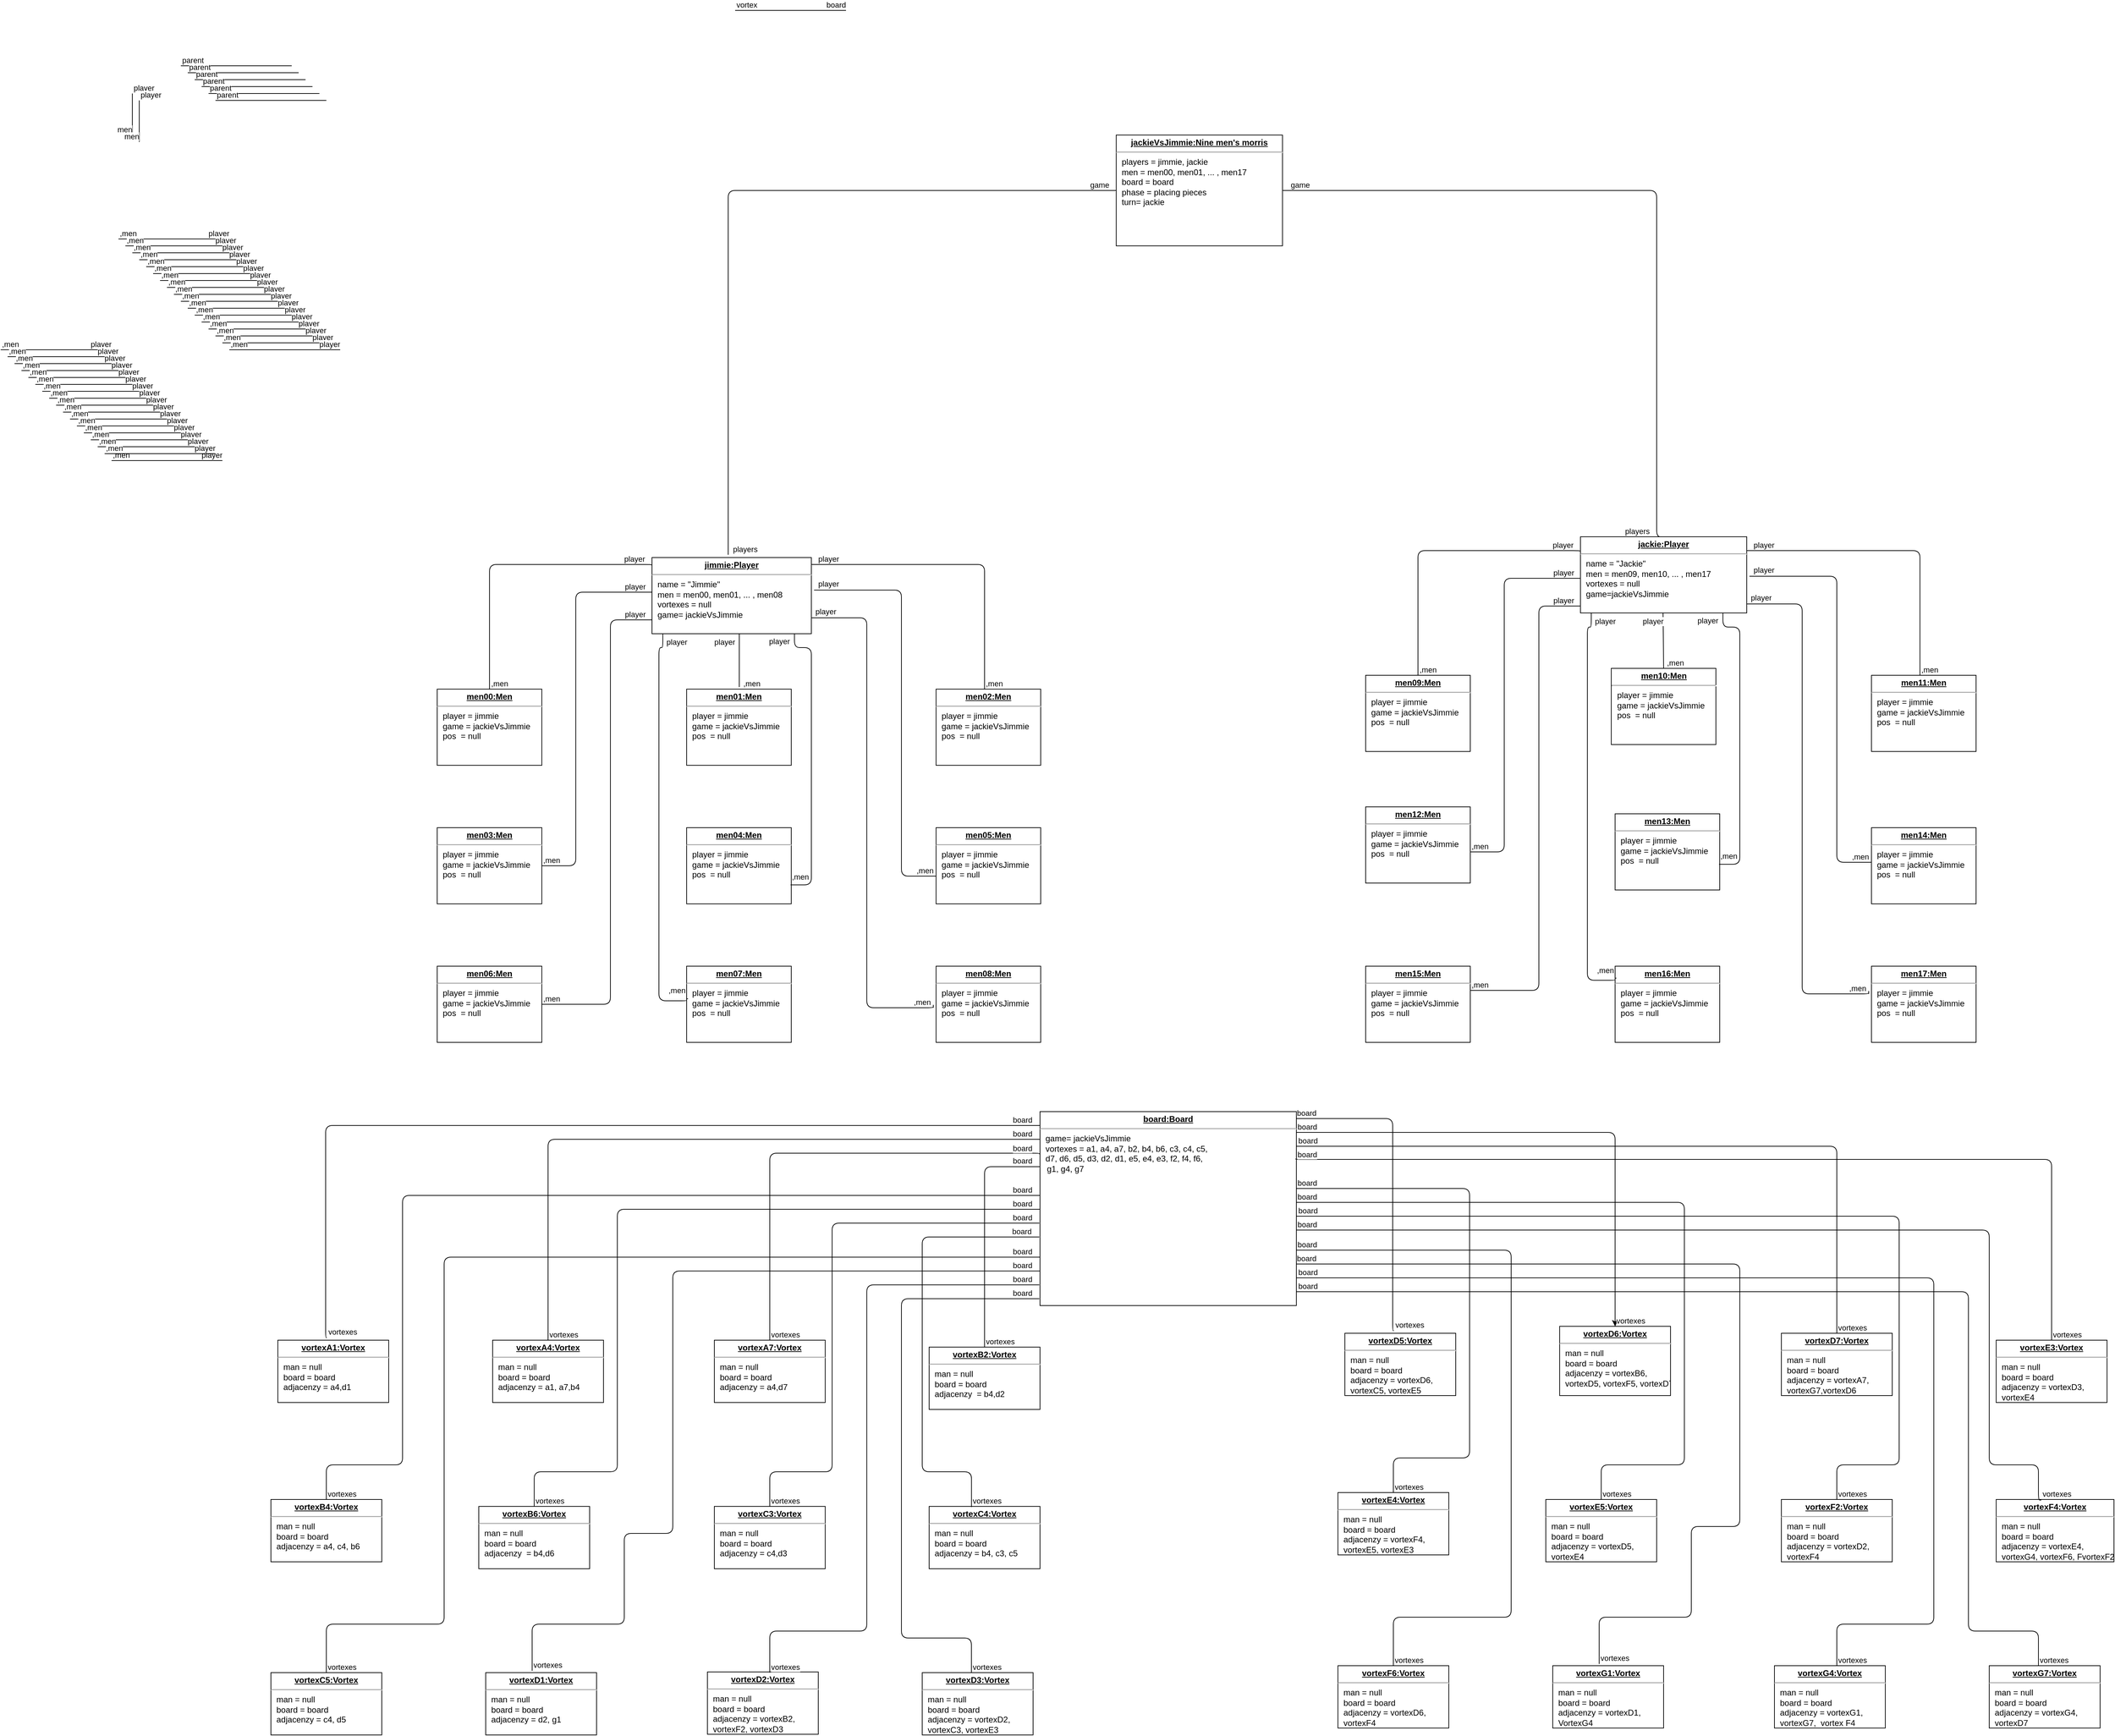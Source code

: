 <mxfile version="14.6.6" type="github"><diagram id="PvejWZYkNbfzt8Bsji3T" name="Page-1"><mxGraphModel dx="4973" dy="885" grid="1" gridSize="10" guides="1" tooltips="1" connect="1" arrows="1" fold="1" page="1" pageScale="1" pageWidth="3300" pageHeight="4681" math="0" shadow="0"><root><mxCell id="0"/><mxCell id="1" parent="0"/><mxCell id="1-aT6RMOHfP4gsXFtZGb-2" value="&lt;p style=&quot;margin: 0px ; margin-top: 4px ; text-align: center ; text-decoration: underline&quot;&gt;&lt;b&gt;jimmie:Player&lt;/b&gt;&lt;/p&gt;&lt;hr&gt;&lt;p style=&quot;margin: 0px ; margin-left: 8px&quot;&gt;name = &quot;Jimmie&quot;&lt;br&gt;men = men00, men01, ... , men08&amp;nbsp; &lt;br&gt;&lt;/p&gt;&lt;p style=&quot;margin: 0px ; margin-left: 8px&quot;&gt;vortexes = null&lt;/p&gt;&lt;p style=&quot;margin: 0px ; margin-left: 8px&quot;&gt;game= jackieVsJimmie&lt;br&gt;&lt;/p&gt;" style="verticalAlign=top;align=left;overflow=fill;fontSize=12;fontFamily=Helvetica;html=1;" vertex="1" parent="1"><mxGeometry x="910" y="1370" width="230" height="110" as="geometry"/></mxCell><mxCell id="1-aT6RMOHfP4gsXFtZGb-4" value="&lt;p style=&quot;margin: 0px ; margin-top: 4px ; text-align: center ; text-decoration: underline&quot;&gt;&lt;b&gt;jackieVsJimmie:Nine men's morris&lt;br&gt;&lt;/b&gt;&lt;/p&gt;&lt;hr&gt;&lt;p style=&quot;margin: 0px ; margin-left: 8px&quot;&gt;players = jimmie, jackie&lt;br&gt;men = men00, men01, ... , men17&lt;/p&gt;&lt;p style=&quot;margin: 0px ; margin-left: 8px&quot;&gt;board = board&lt;/p&gt;&lt;p style=&quot;margin: 0px ; margin-left: 8px&quot;&gt;phase = placing pieces&lt;/p&gt;&lt;p style=&quot;margin: 0px ; margin-left: 8px&quot;&gt;turn= jackie&lt;br&gt;&lt;/p&gt;" style="verticalAlign=top;align=left;overflow=fill;fontSize=12;fontFamily=Helvetica;html=1;" vertex="1" parent="1"><mxGeometry x="1580" y="760" width="240" height="160" as="geometry"/></mxCell><mxCell id="1-aT6RMOHfP4gsXFtZGb-5" value="&lt;p style=&quot;margin: 0px ; margin-top: 4px ; text-align: center ; text-decoration: underline&quot;&gt;&lt;b&gt;jackie:Player&lt;/b&gt;&lt;/p&gt;&lt;hr&gt;&lt;p style=&quot;margin: 0px ; margin-left: 8px&quot;&gt;name = &quot;Jackie&quot;&lt;br&gt;men = men09, men10, ... , men17&lt;br&gt;vortexes = null&lt;/p&gt;&lt;p style=&quot;margin: 0px ; margin-left: 8px&quot;&gt;game=jackieVsJimmie&lt;br&gt;&lt;/p&gt;" style="verticalAlign=top;align=left;overflow=fill;fontSize=12;fontFamily=Helvetica;html=1;" vertex="1" parent="1"><mxGeometry x="2250" y="1340" width="240" height="110" as="geometry"/></mxCell><mxCell id="1-aT6RMOHfP4gsXFtZGb-6" value="&lt;p style=&quot;margin: 0px ; margin-top: 4px ; text-align: center ; text-decoration: underline&quot;&gt;&lt;b&gt;men00:Men&lt;/b&gt;&lt;/p&gt;&lt;hr&gt;&lt;p style=&quot;margin: 0px ; margin-left: 8px&quot;&gt;player = jimmie&lt;br&gt;game = jackieVsJimmie&lt;br&gt;pos&amp;nbsp; = null&lt;/p&gt;&lt;p style=&quot;margin: 0px ; margin-left: 8px&quot;&gt;&lt;br&gt;&lt;/p&gt;" style="verticalAlign=top;align=left;overflow=fill;fontSize=12;fontFamily=Helvetica;html=1;" vertex="1" parent="1"><mxGeometry x="600" y="1560" width="151" height="110" as="geometry"/></mxCell><mxCell id="1-aT6RMOHfP4gsXFtZGb-9" value="&lt;p style=&quot;margin: 0px ; margin-top: 4px ; text-align: center ; text-decoration: underline&quot;&gt;&lt;b&gt;men01:Men&lt;/b&gt;&lt;/p&gt;&lt;hr&gt;&lt;p style=&quot;margin: 0px ; margin-left: 8px&quot;&gt;player = jimmie&lt;br&gt;game = jackieVsJimmie&lt;br&gt;pos&amp;nbsp; = null&lt;/p&gt;&lt;p style=&quot;margin: 0px ; margin-left: 8px&quot;&gt;&lt;br&gt;&lt;/p&gt;" style="verticalAlign=top;align=left;overflow=fill;fontSize=12;fontFamily=Helvetica;html=1;" vertex="1" parent="1"><mxGeometry x="960" y="1560" width="151" height="110" as="geometry"/></mxCell><mxCell id="1-aT6RMOHfP4gsXFtZGb-10" value="&lt;p style=&quot;margin: 0px ; margin-top: 4px ; text-align: center ; text-decoration: underline&quot;&gt;&lt;b&gt;men02:Men&lt;/b&gt;&lt;/p&gt;&lt;hr&gt;&lt;p style=&quot;margin: 0px ; margin-left: 8px&quot;&gt;player = jimmie&lt;br&gt;game = jackieVsJimmie&lt;br&gt;pos&amp;nbsp; = null&lt;/p&gt;&lt;p style=&quot;margin: 0px ; margin-left: 8px&quot;&gt;&lt;br&gt;&lt;/p&gt;" style="verticalAlign=top;align=left;overflow=fill;fontSize=12;fontFamily=Helvetica;html=1;" vertex="1" parent="1"><mxGeometry x="1320" y="1560" width="151" height="110" as="geometry"/></mxCell><mxCell id="1-aT6RMOHfP4gsXFtZGb-11" value="&lt;p style=&quot;margin: 0px ; margin-top: 4px ; text-align: center ; text-decoration: underline&quot;&gt;&lt;b&gt;men03:Men&lt;/b&gt;&lt;/p&gt;&lt;hr&gt;&lt;p style=&quot;margin: 0px ; margin-left: 8px&quot;&gt;player = jimmie&lt;br&gt;game = jackieVsJimmie&lt;br&gt;pos&amp;nbsp; = null&lt;/p&gt;&lt;p style=&quot;margin: 0px ; margin-left: 8px&quot;&gt;&lt;br&gt;&lt;/p&gt;" style="verticalAlign=top;align=left;overflow=fill;fontSize=12;fontFamily=Helvetica;html=1;" vertex="1" parent="1"><mxGeometry x="600" y="1760" width="151" height="110" as="geometry"/></mxCell><mxCell id="1-aT6RMOHfP4gsXFtZGb-12" value="&lt;p style=&quot;margin: 0px ; margin-top: 4px ; text-align: center ; text-decoration: underline&quot;&gt;&lt;b&gt;men04:Men&lt;/b&gt;&lt;/p&gt;&lt;hr&gt;&lt;p style=&quot;margin: 0px ; margin-left: 8px&quot;&gt;player = jimmie&lt;br&gt;game = jackieVsJimmie&lt;br&gt;pos&amp;nbsp; = null&lt;/p&gt;&lt;p style=&quot;margin: 0px ; margin-left: 8px&quot;&gt;&lt;br&gt;&lt;/p&gt;" style="verticalAlign=top;align=left;overflow=fill;fontSize=12;fontFamily=Helvetica;html=1;" vertex="1" parent="1"><mxGeometry x="960" y="1760" width="151" height="110" as="geometry"/></mxCell><mxCell id="1-aT6RMOHfP4gsXFtZGb-13" value="&lt;p style=&quot;margin: 0px ; margin-top: 4px ; text-align: center ; text-decoration: underline&quot;&gt;&lt;b&gt;men05:Men&lt;/b&gt;&lt;/p&gt;&lt;hr&gt;&lt;p style=&quot;margin: 0px ; margin-left: 8px&quot;&gt;player = jimmie&lt;br&gt;game = jackieVsJimmie&lt;br&gt;pos&amp;nbsp; = null&lt;/p&gt;&lt;p style=&quot;margin: 0px ; margin-left: 8px&quot;&gt;&lt;br&gt;&lt;/p&gt;" style="verticalAlign=top;align=left;overflow=fill;fontSize=12;fontFamily=Helvetica;html=1;" vertex="1" parent="1"><mxGeometry x="1320" y="1760" width="151" height="110" as="geometry"/></mxCell><mxCell id="1-aT6RMOHfP4gsXFtZGb-14" value="&lt;p style=&quot;margin: 0px ; margin-top: 4px ; text-align: center ; text-decoration: underline&quot;&gt;&lt;b&gt;men06:Men&lt;/b&gt;&lt;/p&gt;&lt;hr&gt;&lt;p style=&quot;margin: 0px ; margin-left: 8px&quot;&gt;player = jimmie&lt;br&gt;game = jackieVsJimmie&lt;br&gt;pos&amp;nbsp; = null&lt;/p&gt;&lt;p style=&quot;margin: 0px ; margin-left: 8px&quot;&gt;&lt;br&gt;&lt;br&gt;&lt;/p&gt;" style="verticalAlign=top;align=left;overflow=fill;fontSize=12;fontFamily=Helvetica;html=1;" vertex="1" parent="1"><mxGeometry x="600" y="1960" width="151" height="110" as="geometry"/></mxCell><mxCell id="1-aT6RMOHfP4gsXFtZGb-15" value="&lt;p style=&quot;margin: 0px ; margin-top: 4px ; text-align: center ; text-decoration: underline&quot;&gt;&lt;b&gt;men07:Men&lt;/b&gt;&lt;/p&gt;&lt;hr&gt;&lt;p style=&quot;margin: 0px ; margin-left: 8px&quot;&gt;player = jimmie&lt;br&gt;game = jackieVsJimmie&lt;br&gt;pos&amp;nbsp; = null&lt;/p&gt;&lt;p style=&quot;margin: 0px ; margin-left: 8px&quot;&gt;&lt;br&gt;&lt;/p&gt;" style="verticalAlign=top;align=left;overflow=fill;fontSize=12;fontFamily=Helvetica;html=1;" vertex="1" parent="1"><mxGeometry x="960" y="1960" width="151" height="110" as="geometry"/></mxCell><mxCell id="1-aT6RMOHfP4gsXFtZGb-16" value="&lt;p style=&quot;margin: 0px ; margin-top: 4px ; text-align: center ; text-decoration: underline&quot;&gt;&lt;b&gt;men08:Men&lt;/b&gt;&lt;/p&gt;&lt;hr&gt;&lt;p style=&quot;margin: 0px ; margin-left: 8px&quot;&gt;player = jimmie&lt;br&gt;game = jackieVsJimmie&lt;br&gt;pos&amp;nbsp; = null&lt;/p&gt;&lt;p style=&quot;margin: 0px ; margin-left: 8px&quot;&gt;&lt;br&gt;&lt;br&gt;&lt;/p&gt;" style="verticalAlign=top;align=left;overflow=fill;fontSize=12;fontFamily=Helvetica;html=1;" vertex="1" parent="1"><mxGeometry x="1320" y="1960" width="151" height="110" as="geometry"/></mxCell><mxCell id="1-aT6RMOHfP4gsXFtZGb-17" value="&lt;p style=&quot;margin: 0px ; margin-top: 4px ; text-align: center ; text-decoration: underline&quot;&gt;&lt;b&gt;men09:Men&lt;/b&gt;&lt;/p&gt;&lt;hr&gt;&lt;p style=&quot;margin: 0px ; margin-left: 8px&quot;&gt;player = jimmie&lt;br&gt;game = jackieVsJimmie&lt;br&gt;pos&amp;nbsp; = null&lt;/p&gt;&lt;p style=&quot;margin: 0px ; margin-left: 8px&quot;&gt;&lt;br&gt;&lt;/p&gt;" style="verticalAlign=top;align=left;overflow=fill;fontSize=12;fontFamily=Helvetica;html=1;" vertex="1" parent="1"><mxGeometry x="1940" y="1540" width="151" height="110" as="geometry"/></mxCell><mxCell id="1-aT6RMOHfP4gsXFtZGb-18" value="&lt;p style=&quot;margin: 0px ; margin-top: 4px ; text-align: center ; text-decoration: underline&quot;&gt;&lt;b&gt;men10:Men&lt;/b&gt;&lt;/p&gt;&lt;hr&gt;&lt;p style=&quot;margin: 0px ; margin-left: 8px&quot;&gt;player = jimmie&lt;br&gt;game = jackieVsJimmie&lt;br&gt;pos&amp;nbsp; = null&lt;/p&gt;&lt;p style=&quot;margin: 0px ; margin-left: 8px&quot;&gt;&lt;br&gt;&lt;/p&gt;" style="verticalAlign=top;align=left;overflow=fill;fontSize=12;fontFamily=Helvetica;html=1;" vertex="1" parent="1"><mxGeometry x="2294.5" y="1530" width="151" height="110" as="geometry"/></mxCell><mxCell id="1-aT6RMOHfP4gsXFtZGb-19" value="&lt;p style=&quot;margin: 0px ; margin-top: 4px ; text-align: center ; text-decoration: underline&quot;&gt;&lt;b&gt;men11:Men&lt;/b&gt;&lt;/p&gt;&lt;hr&gt;&lt;p style=&quot;margin: 0px ; margin-left: 8px&quot;&gt;player = jimmie&lt;br&gt;game = jackieVsJimmie&lt;br&gt;pos&amp;nbsp; = null&lt;/p&gt;&lt;p style=&quot;margin: 0px ; margin-left: 8px&quot;&gt;&lt;br&gt;&lt;/p&gt;" style="verticalAlign=top;align=left;overflow=fill;fontSize=12;fontFamily=Helvetica;html=1;" vertex="1" parent="1"><mxGeometry x="2670" y="1540" width="151" height="110" as="geometry"/></mxCell><mxCell id="1-aT6RMOHfP4gsXFtZGb-20" value="&lt;p style=&quot;margin: 0px ; margin-top: 4px ; text-align: center ; text-decoration: underline&quot;&gt;&lt;b&gt;men12:Men&lt;/b&gt;&lt;/p&gt;&lt;hr&gt;&lt;p style=&quot;margin: 0px ; margin-left: 8px&quot;&gt;player = jimmie&lt;br&gt;game = jackieVsJimmie&lt;br&gt;pos&amp;nbsp; = null&lt;/p&gt;&lt;p style=&quot;margin: 0px ; margin-left: 8px&quot;&gt;&lt;br&gt;&lt;/p&gt;" style="verticalAlign=top;align=left;overflow=fill;fontSize=12;fontFamily=Helvetica;html=1;" vertex="1" parent="1"><mxGeometry x="1940" y="1730" width="151" height="110" as="geometry"/></mxCell><mxCell id="1-aT6RMOHfP4gsXFtZGb-21" value="&lt;p style=&quot;margin: 0px ; margin-top: 4px ; text-align: center ; text-decoration: underline&quot;&gt;&lt;b&gt;men13:Men&lt;/b&gt;&lt;/p&gt;&lt;hr&gt;&lt;p style=&quot;margin: 0px ; margin-left: 8px&quot;&gt;player = jimmie&lt;br&gt;game = jackieVsJimmie&lt;br&gt;pos&amp;nbsp; = null&lt;/p&gt;&lt;p style=&quot;margin: 0px ; margin-left: 8px&quot;&gt;&lt;br&gt;&lt;/p&gt;" style="verticalAlign=top;align=left;overflow=fill;fontSize=12;fontFamily=Helvetica;html=1;" vertex="1" parent="1"><mxGeometry x="2300" y="1740" width="151" height="110" as="geometry"/></mxCell><mxCell id="1-aT6RMOHfP4gsXFtZGb-22" value="&lt;p style=&quot;margin: 0px ; margin-top: 4px ; text-align: center ; text-decoration: underline&quot;&gt;&lt;b&gt;men14:Men&lt;/b&gt;&lt;/p&gt;&lt;hr&gt;&lt;p style=&quot;margin: 0px ; margin-left: 8px&quot;&gt;player = jimmie&lt;br&gt;game = jackieVsJimmie&lt;br&gt;pos&amp;nbsp; = null&lt;/p&gt;&lt;p style=&quot;margin: 0px ; margin-left: 8px&quot;&gt;&lt;br&gt;&lt;/p&gt;" style="verticalAlign=top;align=left;overflow=fill;fontSize=12;fontFamily=Helvetica;html=1;" vertex="1" parent="1"><mxGeometry x="2670" y="1760" width="151" height="110" as="geometry"/></mxCell><mxCell id="1-aT6RMOHfP4gsXFtZGb-23" value="&lt;p style=&quot;margin: 0px ; margin-top: 4px ; text-align: center ; text-decoration: underline&quot;&gt;&lt;b&gt;men15:Men&lt;/b&gt;&lt;/p&gt;&lt;hr&gt;&lt;p style=&quot;margin: 0px ; margin-left: 8px&quot;&gt;player = jimmie&lt;br&gt;game = jackieVsJimmie&lt;br&gt;pos&amp;nbsp; = null&lt;/p&gt;&lt;p style=&quot;margin: 0px ; margin-left: 8px&quot;&gt;&lt;br&gt;&lt;br&gt;&lt;/p&gt;" style="verticalAlign=top;align=left;overflow=fill;fontSize=12;fontFamily=Helvetica;html=1;" vertex="1" parent="1"><mxGeometry x="1940" y="1960" width="151" height="110" as="geometry"/></mxCell><mxCell id="1-aT6RMOHfP4gsXFtZGb-24" value="&lt;p style=&quot;margin: 0px ; margin-top: 4px ; text-align: center ; text-decoration: underline&quot;&gt;&lt;b&gt;men16:Men&lt;/b&gt;&lt;/p&gt;&lt;hr&gt;&lt;p style=&quot;margin: 0px ; margin-left: 8px&quot;&gt;player = jimmie&lt;br&gt;game = jackieVsJimmie&lt;br&gt;pos&amp;nbsp; = null&lt;/p&gt;&lt;p style=&quot;margin: 0px ; margin-left: 8px&quot;&gt;&lt;br&gt;&lt;/p&gt;" style="verticalAlign=top;align=left;overflow=fill;fontSize=12;fontFamily=Helvetica;html=1;" vertex="1" parent="1"><mxGeometry x="2300" y="1960" width="151" height="110" as="geometry"/></mxCell><mxCell id="1-aT6RMOHfP4gsXFtZGb-25" value="&lt;p style=&quot;margin: 0px ; margin-top: 4px ; text-align: center ; text-decoration: underline&quot;&gt;&lt;b&gt;men17:Men&lt;/b&gt;&lt;/p&gt;&lt;hr&gt;&lt;p style=&quot;margin: 0px ; margin-left: 8px&quot;&gt;player = jimmie&lt;br&gt;game = jackieVsJimmie&lt;br&gt;pos&amp;nbsp; = null&lt;/p&gt;&lt;p style=&quot;margin: 0px ; margin-left: 8px&quot;&gt;&lt;br&gt;&lt;br&gt;&lt;/p&gt;" style="verticalAlign=top;align=left;overflow=fill;fontSize=12;fontFamily=Helvetica;html=1;" vertex="1" parent="1"><mxGeometry x="2670" y="1960" width="151" height="110" as="geometry"/></mxCell><mxCell id="1-aT6RMOHfP4gsXFtZGb-26" value="" style="endArrow=none;html=1;edgeStyle=orthogonalEdgeStyle;entryX=0;entryY=0.5;entryDx=0;entryDy=0;" edge="1" parent="1" target="1-aT6RMOHfP4gsXFtZGb-4"><mxGeometry relative="1" as="geometry"><mxPoint x="1020" y="1366" as="sourcePoint"/><mxPoint x="1720" y="1280" as="targetPoint"/><Array as="points"><mxPoint x="1020" y="1366"/><mxPoint x="1020" y="840"/></Array></mxGeometry></mxCell><mxCell id="1-aT6RMOHfP4gsXFtZGb-27" value="&lt;div&gt;players&lt;/div&gt;" style="edgeLabel;resizable=0;html=1;align=left;verticalAlign=bottom;" connectable="0" vertex="1" parent="1-aT6RMOHfP4gsXFtZGb-26"><mxGeometry x="-1" relative="1" as="geometry"><mxPoint x="5" as="offset"/></mxGeometry></mxCell><mxCell id="1-aT6RMOHfP4gsXFtZGb-38" value="" style="endArrow=none;html=1;edgeStyle=orthogonalEdgeStyle;entryX=0.5;entryY=0;entryDx=0;entryDy=0;" edge="1" parent="1" target="1-aT6RMOHfP4gsXFtZGb-5"><mxGeometry relative="1" as="geometry"><mxPoint x="1820" y="840" as="sourcePoint"/><mxPoint x="2120" y="1280" as="targetPoint"/><Array as="points"><mxPoint x="2360" y="840"/><mxPoint x="2360" y="1340"/></Array></mxGeometry></mxCell><mxCell id="1-aT6RMOHfP4gsXFtZGb-39" value="game" style="edgeLabel;resizable=0;html=1;align=left;verticalAlign=bottom;" connectable="0" vertex="1" parent="1-aT6RMOHfP4gsXFtZGb-38"><mxGeometry x="-1" relative="1" as="geometry"><mxPoint x="10" as="offset"/></mxGeometry></mxCell><mxCell id="1-aT6RMOHfP4gsXFtZGb-40" value="game" style="edgeLabel;resizable=0;html=1;align=right;verticalAlign=bottom;" connectable="0" vertex="1" parent="1-aT6RMOHfP4gsXFtZGb-38"><mxGeometry x="1" relative="1" as="geometry"><mxPoint x="-800" y="-500" as="offset"/></mxGeometry></mxCell><mxCell id="1-aT6RMOHfP4gsXFtZGb-41" value="" style="endArrow=none;html=1;edgeStyle=orthogonalEdgeStyle;" edge="1" parent="1"><mxGeometry relative="1" as="geometry"><mxPoint x="230" y="660" as="sourcePoint"/><mxPoint x="390" y="660" as="targetPoint"/></mxGeometry></mxCell><mxCell id="1-aT6RMOHfP4gsXFtZGb-42" value="parent" style="edgeLabel;resizable=0;html=1;align=left;verticalAlign=bottom;" connectable="0" vertex="1" parent="1-aT6RMOHfP4gsXFtZGb-41"><mxGeometry x="-1" relative="1" as="geometry"/></mxCell><mxCell id="1-aT6RMOHfP4gsXFtZGb-44" value="" style="endArrow=none;html=1;edgeStyle=orthogonalEdgeStyle;" edge="1" parent="1"><mxGeometry relative="1" as="geometry"><mxPoint x="240" y="670" as="sourcePoint"/><mxPoint x="400" y="670" as="targetPoint"/></mxGeometry></mxCell><mxCell id="1-aT6RMOHfP4gsXFtZGb-45" value="parent" style="edgeLabel;resizable=0;html=1;align=left;verticalAlign=bottom;" connectable="0" vertex="1" parent="1-aT6RMOHfP4gsXFtZGb-44"><mxGeometry x="-1" relative="1" as="geometry"/></mxCell><mxCell id="1-aT6RMOHfP4gsXFtZGb-47" value="" style="endArrow=none;html=1;edgeStyle=orthogonalEdgeStyle;" edge="1" parent="1"><mxGeometry relative="1" as="geometry"><mxPoint x="250" y="680" as="sourcePoint"/><mxPoint x="410" y="680" as="targetPoint"/></mxGeometry></mxCell><mxCell id="1-aT6RMOHfP4gsXFtZGb-48" value="parent" style="edgeLabel;resizable=0;html=1;align=left;verticalAlign=bottom;" connectable="0" vertex="1" parent="1-aT6RMOHfP4gsXFtZGb-47"><mxGeometry x="-1" relative="1" as="geometry"/></mxCell><mxCell id="1-aT6RMOHfP4gsXFtZGb-50" value="" style="endArrow=none;html=1;edgeStyle=orthogonalEdgeStyle;" edge="1" parent="1"><mxGeometry relative="1" as="geometry"><mxPoint x="260" y="690" as="sourcePoint"/><mxPoint x="420" y="690" as="targetPoint"/></mxGeometry></mxCell><mxCell id="1-aT6RMOHfP4gsXFtZGb-51" value="parent" style="edgeLabel;resizable=0;html=1;align=left;verticalAlign=bottom;" connectable="0" vertex="1" parent="1-aT6RMOHfP4gsXFtZGb-50"><mxGeometry x="-1" relative="1" as="geometry"/></mxCell><mxCell id="1-aT6RMOHfP4gsXFtZGb-53" value="" style="endArrow=none;html=1;edgeStyle=orthogonalEdgeStyle;" edge="1" parent="1"><mxGeometry relative="1" as="geometry"><mxPoint x="270" y="700" as="sourcePoint"/><mxPoint x="430" y="700" as="targetPoint"/></mxGeometry></mxCell><mxCell id="1-aT6RMOHfP4gsXFtZGb-54" value="parent" style="edgeLabel;resizable=0;html=1;align=left;verticalAlign=bottom;" connectable="0" vertex="1" parent="1-aT6RMOHfP4gsXFtZGb-53"><mxGeometry x="-1" relative="1" as="geometry"/></mxCell><mxCell id="1-aT6RMOHfP4gsXFtZGb-56" value="" style="endArrow=none;html=1;edgeStyle=orthogonalEdgeStyle;" edge="1" parent="1"><mxGeometry relative="1" as="geometry"><mxPoint x="280" y="710" as="sourcePoint"/><mxPoint x="440" y="710" as="targetPoint"/></mxGeometry></mxCell><mxCell id="1-aT6RMOHfP4gsXFtZGb-57" value="parent" style="edgeLabel;resizable=0;html=1;align=left;verticalAlign=bottom;" connectable="0" vertex="1" parent="1-aT6RMOHfP4gsXFtZGb-56"><mxGeometry x="-1" relative="1" as="geometry"/></mxCell><mxCell id="1-aT6RMOHfP4gsXFtZGb-116" value="" style="endArrow=none;html=1;edgeStyle=orthogonalEdgeStyle;entryX=0;entryY=0;entryDx=0;entryDy=0;" edge="1" parent="1"><mxGeometry relative="1" as="geometry"><mxPoint x="160" y="700" as="sourcePoint"/><mxPoint x="160" y="760" as="targetPoint"/><Array as="points"><mxPoint x="160" y="730"/><mxPoint x="160" y="730"/></Array></mxGeometry></mxCell><mxCell id="1-aT6RMOHfP4gsXFtZGb-117" value="&lt;div&gt;player&lt;/div&gt;" style="edgeLabel;resizable=0;html=1;align=left;verticalAlign=bottom;" connectable="0" vertex="1" parent="1-aT6RMOHfP4gsXFtZGb-116"><mxGeometry x="-1" relative="1" as="geometry"/></mxCell><mxCell id="1-aT6RMOHfP4gsXFtZGb-118" value="men" style="edgeLabel;resizable=0;html=1;align=right;verticalAlign=bottom;" connectable="0" vertex="1" parent="1-aT6RMOHfP4gsXFtZGb-116"><mxGeometry x="1" relative="1" as="geometry"/></mxCell><mxCell id="1-aT6RMOHfP4gsXFtZGb-119" value="" style="endArrow=none;html=1;edgeStyle=orthogonalEdgeStyle;entryX=0;entryY=0;entryDx=0;entryDy=0;" edge="1" parent="1"><mxGeometry relative="1" as="geometry"><mxPoint x="170" y="710" as="sourcePoint"/><mxPoint x="170" y="770" as="targetPoint"/><Array as="points"><mxPoint x="170" y="740"/><mxPoint x="170" y="740"/></Array></mxGeometry></mxCell><mxCell id="1-aT6RMOHfP4gsXFtZGb-120" value="&lt;div&gt;player&lt;/div&gt;" style="edgeLabel;resizable=0;html=1;align=left;verticalAlign=bottom;" connectable="0" vertex="1" parent="1-aT6RMOHfP4gsXFtZGb-119"><mxGeometry x="-1" relative="1" as="geometry"/></mxCell><mxCell id="1-aT6RMOHfP4gsXFtZGb-121" value="men" style="edgeLabel;resizable=0;html=1;align=right;verticalAlign=bottom;" connectable="0" vertex="1" parent="1-aT6RMOHfP4gsXFtZGb-119"><mxGeometry x="1" relative="1" as="geometry"/></mxCell><mxCell id="1-aT6RMOHfP4gsXFtZGb-148" value="&lt;div&gt;players&lt;/div&gt;" style="edgeLabel;resizable=0;html=1;align=right;verticalAlign=bottom;" connectable="0" vertex="1" parent="1"><mxGeometry x="2350" y="1340" as="geometry"/></mxCell><mxCell id="1-aT6RMOHfP4gsXFtZGb-238" value="" style="endArrow=none;html=1;edgeStyle=orthogonalEdgeStyle;" edge="1" parent="1"><mxGeometry relative="1" as="geometry"><mxPoint x="-30" y="1070" as="sourcePoint"/><mxPoint x="130" y="1070" as="targetPoint"/></mxGeometry></mxCell><mxCell id="1-aT6RMOHfP4gsXFtZGb-239" value="&lt;div&gt;,men&lt;/div&gt;" style="edgeLabel;resizable=0;html=1;align=left;verticalAlign=bottom;" connectable="0" vertex="1" parent="1-aT6RMOHfP4gsXFtZGb-238"><mxGeometry x="-1" relative="1" as="geometry"/></mxCell><mxCell id="1-aT6RMOHfP4gsXFtZGb-240" value="player" style="edgeLabel;resizable=0;html=1;align=right;verticalAlign=bottom;" connectable="0" vertex="1" parent="1-aT6RMOHfP4gsXFtZGb-238"><mxGeometry x="1" relative="1" as="geometry"/></mxCell><mxCell id="1-aT6RMOHfP4gsXFtZGb-241" value="" style="endArrow=none;html=1;edgeStyle=orthogonalEdgeStyle;" edge="1" parent="1"><mxGeometry relative="1" as="geometry"><mxPoint x="-20" y="1080" as="sourcePoint"/><mxPoint x="140" y="1080" as="targetPoint"/></mxGeometry></mxCell><mxCell id="1-aT6RMOHfP4gsXFtZGb-242" value="&lt;div&gt;,men&lt;/div&gt;" style="edgeLabel;resizable=0;html=1;align=left;verticalAlign=bottom;" connectable="0" vertex="1" parent="1-aT6RMOHfP4gsXFtZGb-241"><mxGeometry x="-1" relative="1" as="geometry"/></mxCell><mxCell id="1-aT6RMOHfP4gsXFtZGb-243" value="player" style="edgeLabel;resizable=0;html=1;align=right;verticalAlign=bottom;" connectable="0" vertex="1" parent="1-aT6RMOHfP4gsXFtZGb-241"><mxGeometry x="1" relative="1" as="geometry"/></mxCell><mxCell id="1-aT6RMOHfP4gsXFtZGb-244" value="" style="endArrow=none;html=1;edgeStyle=orthogonalEdgeStyle;" edge="1" parent="1"><mxGeometry relative="1" as="geometry"><mxPoint x="-10" y="1090" as="sourcePoint"/><mxPoint x="150" y="1090" as="targetPoint"/></mxGeometry></mxCell><mxCell id="1-aT6RMOHfP4gsXFtZGb-245" value="&lt;div&gt;,men&lt;/div&gt;" style="edgeLabel;resizable=0;html=1;align=left;verticalAlign=bottom;" connectable="0" vertex="1" parent="1-aT6RMOHfP4gsXFtZGb-244"><mxGeometry x="-1" relative="1" as="geometry"/></mxCell><mxCell id="1-aT6RMOHfP4gsXFtZGb-246" value="player" style="edgeLabel;resizable=0;html=1;align=right;verticalAlign=bottom;" connectable="0" vertex="1" parent="1-aT6RMOHfP4gsXFtZGb-244"><mxGeometry x="1" relative="1" as="geometry"/></mxCell><mxCell id="1-aT6RMOHfP4gsXFtZGb-247" value="" style="endArrow=none;html=1;edgeStyle=orthogonalEdgeStyle;" edge="1" parent="1"><mxGeometry relative="1" as="geometry"><mxPoint y="1100" as="sourcePoint"/><mxPoint x="160" y="1100" as="targetPoint"/></mxGeometry></mxCell><mxCell id="1-aT6RMOHfP4gsXFtZGb-248" value="&lt;div&gt;,men&lt;/div&gt;" style="edgeLabel;resizable=0;html=1;align=left;verticalAlign=bottom;" connectable="0" vertex="1" parent="1-aT6RMOHfP4gsXFtZGb-247"><mxGeometry x="-1" relative="1" as="geometry"/></mxCell><mxCell id="1-aT6RMOHfP4gsXFtZGb-249" value="player" style="edgeLabel;resizable=0;html=1;align=right;verticalAlign=bottom;" connectable="0" vertex="1" parent="1-aT6RMOHfP4gsXFtZGb-247"><mxGeometry x="1" relative="1" as="geometry"/></mxCell><mxCell id="1-aT6RMOHfP4gsXFtZGb-250" value="" style="endArrow=none;html=1;edgeStyle=orthogonalEdgeStyle;" edge="1" parent="1"><mxGeometry relative="1" as="geometry"><mxPoint x="10" y="1110" as="sourcePoint"/><mxPoint x="170" y="1110" as="targetPoint"/></mxGeometry></mxCell><mxCell id="1-aT6RMOHfP4gsXFtZGb-251" value="&lt;div&gt;,men&lt;/div&gt;" style="edgeLabel;resizable=0;html=1;align=left;verticalAlign=bottom;" connectable="0" vertex="1" parent="1-aT6RMOHfP4gsXFtZGb-250"><mxGeometry x="-1" relative="1" as="geometry"/></mxCell><mxCell id="1-aT6RMOHfP4gsXFtZGb-252" value="player" style="edgeLabel;resizable=0;html=1;align=right;verticalAlign=bottom;" connectable="0" vertex="1" parent="1-aT6RMOHfP4gsXFtZGb-250"><mxGeometry x="1" relative="1" as="geometry"/></mxCell><mxCell id="1-aT6RMOHfP4gsXFtZGb-253" value="" style="endArrow=none;html=1;edgeStyle=orthogonalEdgeStyle;" edge="1" parent="1"><mxGeometry relative="1" as="geometry"><mxPoint x="20" y="1120" as="sourcePoint"/><mxPoint x="180" y="1120" as="targetPoint"/></mxGeometry></mxCell><mxCell id="1-aT6RMOHfP4gsXFtZGb-254" value="&lt;div&gt;,men&lt;/div&gt;" style="edgeLabel;resizable=0;html=1;align=left;verticalAlign=bottom;" connectable="0" vertex="1" parent="1-aT6RMOHfP4gsXFtZGb-253"><mxGeometry x="-1" relative="1" as="geometry"/></mxCell><mxCell id="1-aT6RMOHfP4gsXFtZGb-255" value="player" style="edgeLabel;resizable=0;html=1;align=right;verticalAlign=bottom;" connectable="0" vertex="1" parent="1-aT6RMOHfP4gsXFtZGb-253"><mxGeometry x="1" relative="1" as="geometry"/></mxCell><mxCell id="1-aT6RMOHfP4gsXFtZGb-256" value="" style="endArrow=none;html=1;edgeStyle=orthogonalEdgeStyle;" edge="1" parent="1"><mxGeometry relative="1" as="geometry"><mxPoint x="30" y="1130" as="sourcePoint"/><mxPoint x="190" y="1130" as="targetPoint"/></mxGeometry></mxCell><mxCell id="1-aT6RMOHfP4gsXFtZGb-257" value="&lt;div&gt;,men&lt;/div&gt;" style="edgeLabel;resizable=0;html=1;align=left;verticalAlign=bottom;" connectable="0" vertex="1" parent="1-aT6RMOHfP4gsXFtZGb-256"><mxGeometry x="-1" relative="1" as="geometry"/></mxCell><mxCell id="1-aT6RMOHfP4gsXFtZGb-258" value="player" style="edgeLabel;resizable=0;html=1;align=right;verticalAlign=bottom;" connectable="0" vertex="1" parent="1-aT6RMOHfP4gsXFtZGb-256"><mxGeometry x="1" relative="1" as="geometry"/></mxCell><mxCell id="1-aT6RMOHfP4gsXFtZGb-259" value="" style="endArrow=none;html=1;edgeStyle=orthogonalEdgeStyle;" edge="1" parent="1"><mxGeometry relative="1" as="geometry"><mxPoint x="40" y="1140" as="sourcePoint"/><mxPoint x="200" y="1140" as="targetPoint"/></mxGeometry></mxCell><mxCell id="1-aT6RMOHfP4gsXFtZGb-260" value="&lt;div&gt;,men&lt;/div&gt;" style="edgeLabel;resizable=0;html=1;align=left;verticalAlign=bottom;" connectable="0" vertex="1" parent="1-aT6RMOHfP4gsXFtZGb-259"><mxGeometry x="-1" relative="1" as="geometry"/></mxCell><mxCell id="1-aT6RMOHfP4gsXFtZGb-261" value="player" style="edgeLabel;resizable=0;html=1;align=right;verticalAlign=bottom;" connectable="0" vertex="1" parent="1-aT6RMOHfP4gsXFtZGb-259"><mxGeometry x="1" relative="1" as="geometry"/></mxCell><mxCell id="1-aT6RMOHfP4gsXFtZGb-262" value="" style="endArrow=none;html=1;edgeStyle=orthogonalEdgeStyle;" edge="1" parent="1"><mxGeometry relative="1" as="geometry"><mxPoint x="50" y="1150" as="sourcePoint"/><mxPoint x="210" y="1150" as="targetPoint"/></mxGeometry></mxCell><mxCell id="1-aT6RMOHfP4gsXFtZGb-263" value="&lt;div&gt;,men&lt;/div&gt;" style="edgeLabel;resizable=0;html=1;align=left;verticalAlign=bottom;" connectable="0" vertex="1" parent="1-aT6RMOHfP4gsXFtZGb-262"><mxGeometry x="-1" relative="1" as="geometry"/></mxCell><mxCell id="1-aT6RMOHfP4gsXFtZGb-264" value="player" style="edgeLabel;resizable=0;html=1;align=right;verticalAlign=bottom;" connectable="0" vertex="1" parent="1-aT6RMOHfP4gsXFtZGb-262"><mxGeometry x="1" relative="1" as="geometry"/></mxCell><mxCell id="1-aT6RMOHfP4gsXFtZGb-265" value="" style="endArrow=none;html=1;edgeStyle=orthogonalEdgeStyle;" edge="1" parent="1"><mxGeometry relative="1" as="geometry"><mxPoint x="60" y="1160" as="sourcePoint"/><mxPoint x="220" y="1160" as="targetPoint"/></mxGeometry></mxCell><mxCell id="1-aT6RMOHfP4gsXFtZGb-266" value="&lt;div&gt;,men&lt;/div&gt;" style="edgeLabel;resizable=0;html=1;align=left;verticalAlign=bottom;" connectable="0" vertex="1" parent="1-aT6RMOHfP4gsXFtZGb-265"><mxGeometry x="-1" relative="1" as="geometry"/></mxCell><mxCell id="1-aT6RMOHfP4gsXFtZGb-267" value="player" style="edgeLabel;resizable=0;html=1;align=right;verticalAlign=bottom;" connectable="0" vertex="1" parent="1-aT6RMOHfP4gsXFtZGb-265"><mxGeometry x="1" relative="1" as="geometry"/></mxCell><mxCell id="1-aT6RMOHfP4gsXFtZGb-268" value="" style="endArrow=none;html=1;edgeStyle=orthogonalEdgeStyle;" edge="1" parent="1"><mxGeometry relative="1" as="geometry"><mxPoint x="70" y="1170" as="sourcePoint"/><mxPoint x="230" y="1170" as="targetPoint"/></mxGeometry></mxCell><mxCell id="1-aT6RMOHfP4gsXFtZGb-269" value="&lt;div&gt;,men&lt;/div&gt;" style="edgeLabel;resizable=0;html=1;align=left;verticalAlign=bottom;" connectable="0" vertex="1" parent="1-aT6RMOHfP4gsXFtZGb-268"><mxGeometry x="-1" relative="1" as="geometry"/></mxCell><mxCell id="1-aT6RMOHfP4gsXFtZGb-270" value="player" style="edgeLabel;resizable=0;html=1;align=right;verticalAlign=bottom;" connectable="0" vertex="1" parent="1-aT6RMOHfP4gsXFtZGb-268"><mxGeometry x="1" relative="1" as="geometry"/></mxCell><mxCell id="1-aT6RMOHfP4gsXFtZGb-271" value="" style="endArrow=none;html=1;edgeStyle=orthogonalEdgeStyle;" edge="1" parent="1"><mxGeometry relative="1" as="geometry"><mxPoint x="80" y="1180" as="sourcePoint"/><mxPoint x="240" y="1180" as="targetPoint"/></mxGeometry></mxCell><mxCell id="1-aT6RMOHfP4gsXFtZGb-272" value="&lt;div&gt;,men&lt;/div&gt;" style="edgeLabel;resizable=0;html=1;align=left;verticalAlign=bottom;" connectable="0" vertex="1" parent="1-aT6RMOHfP4gsXFtZGb-271"><mxGeometry x="-1" relative="1" as="geometry"/></mxCell><mxCell id="1-aT6RMOHfP4gsXFtZGb-273" value="player" style="edgeLabel;resizable=0;html=1;align=right;verticalAlign=bottom;" connectable="0" vertex="1" parent="1-aT6RMOHfP4gsXFtZGb-271"><mxGeometry x="1" relative="1" as="geometry"/></mxCell><mxCell id="1-aT6RMOHfP4gsXFtZGb-274" value="" style="endArrow=none;html=1;edgeStyle=orthogonalEdgeStyle;" edge="1" parent="1"><mxGeometry relative="1" as="geometry"><mxPoint x="90" y="1190" as="sourcePoint"/><mxPoint x="250" y="1190" as="targetPoint"/></mxGeometry></mxCell><mxCell id="1-aT6RMOHfP4gsXFtZGb-275" value="&lt;div&gt;,men&lt;/div&gt;" style="edgeLabel;resizable=0;html=1;align=left;verticalAlign=bottom;" connectable="0" vertex="1" parent="1-aT6RMOHfP4gsXFtZGb-274"><mxGeometry x="-1" relative="1" as="geometry"/></mxCell><mxCell id="1-aT6RMOHfP4gsXFtZGb-276" value="player" style="edgeLabel;resizable=0;html=1;align=right;verticalAlign=bottom;" connectable="0" vertex="1" parent="1-aT6RMOHfP4gsXFtZGb-274"><mxGeometry x="1" relative="1" as="geometry"/></mxCell><mxCell id="1-aT6RMOHfP4gsXFtZGb-277" value="" style="endArrow=none;html=1;edgeStyle=orthogonalEdgeStyle;" edge="1" parent="1"><mxGeometry relative="1" as="geometry"><mxPoint x="100" y="1200" as="sourcePoint"/><mxPoint x="260" y="1200" as="targetPoint"/></mxGeometry></mxCell><mxCell id="1-aT6RMOHfP4gsXFtZGb-278" value="&lt;div&gt;,men&lt;/div&gt;" style="edgeLabel;resizable=0;html=1;align=left;verticalAlign=bottom;" connectable="0" vertex="1" parent="1-aT6RMOHfP4gsXFtZGb-277"><mxGeometry x="-1" relative="1" as="geometry"/></mxCell><mxCell id="1-aT6RMOHfP4gsXFtZGb-279" value="player" style="edgeLabel;resizable=0;html=1;align=right;verticalAlign=bottom;" connectable="0" vertex="1" parent="1-aT6RMOHfP4gsXFtZGb-277"><mxGeometry x="1" relative="1" as="geometry"/></mxCell><mxCell id="1-aT6RMOHfP4gsXFtZGb-280" value="" style="endArrow=none;html=1;edgeStyle=orthogonalEdgeStyle;" edge="1" parent="1"><mxGeometry relative="1" as="geometry"><mxPoint x="110" y="1210" as="sourcePoint"/><mxPoint x="270" y="1210" as="targetPoint"/></mxGeometry></mxCell><mxCell id="1-aT6RMOHfP4gsXFtZGb-281" value="&lt;div&gt;,men&lt;/div&gt;" style="edgeLabel;resizable=0;html=1;align=left;verticalAlign=bottom;" connectable="0" vertex="1" parent="1-aT6RMOHfP4gsXFtZGb-280"><mxGeometry x="-1" relative="1" as="geometry"/></mxCell><mxCell id="1-aT6RMOHfP4gsXFtZGb-282" value="player" style="edgeLabel;resizable=0;html=1;align=right;verticalAlign=bottom;" connectable="0" vertex="1" parent="1-aT6RMOHfP4gsXFtZGb-280"><mxGeometry x="1" relative="1" as="geometry"/></mxCell><mxCell id="1-aT6RMOHfP4gsXFtZGb-283" value="" style="endArrow=none;html=1;edgeStyle=orthogonalEdgeStyle;" edge="1" parent="1"><mxGeometry relative="1" as="geometry"><mxPoint x="120" y="1220" as="sourcePoint"/><mxPoint x="280" y="1220" as="targetPoint"/></mxGeometry></mxCell><mxCell id="1-aT6RMOHfP4gsXFtZGb-284" value="&lt;div&gt;,men&lt;/div&gt;" style="edgeLabel;resizable=0;html=1;align=left;verticalAlign=bottom;" connectable="0" vertex="1" parent="1-aT6RMOHfP4gsXFtZGb-283"><mxGeometry x="-1" relative="1" as="geometry"/></mxCell><mxCell id="1-aT6RMOHfP4gsXFtZGb-285" value="player" style="edgeLabel;resizable=0;html=1;align=right;verticalAlign=bottom;" connectable="0" vertex="1" parent="1-aT6RMOHfP4gsXFtZGb-283"><mxGeometry x="1" relative="1" as="geometry"/></mxCell><mxCell id="1-aT6RMOHfP4gsXFtZGb-286" value="" style="endArrow=none;html=1;edgeStyle=orthogonalEdgeStyle;" edge="1" parent="1"><mxGeometry relative="1" as="geometry"><mxPoint x="130" y="1230" as="sourcePoint"/><mxPoint x="290" y="1230" as="targetPoint"/></mxGeometry></mxCell><mxCell id="1-aT6RMOHfP4gsXFtZGb-287" value="&lt;div&gt;,men&lt;/div&gt;" style="edgeLabel;resizable=0;html=1;align=left;verticalAlign=bottom;" connectable="0" vertex="1" parent="1-aT6RMOHfP4gsXFtZGb-286"><mxGeometry x="-1" relative="1" as="geometry"/></mxCell><mxCell id="1-aT6RMOHfP4gsXFtZGb-288" value="player" style="edgeLabel;resizable=0;html=1;align=right;verticalAlign=bottom;" connectable="0" vertex="1" parent="1-aT6RMOHfP4gsXFtZGb-286"><mxGeometry x="1" relative="1" as="geometry"/></mxCell><mxCell id="1-aT6RMOHfP4gsXFtZGb-289" value="" style="endArrow=none;html=1;edgeStyle=orthogonalEdgeStyle;" edge="1" parent="1"><mxGeometry relative="1" as="geometry"><mxPoint x="-20" y="1080" as="sourcePoint"/><mxPoint x="140" y="1080" as="targetPoint"/></mxGeometry></mxCell><mxCell id="1-aT6RMOHfP4gsXFtZGb-290" value="&lt;div&gt;,men&lt;/div&gt;" style="edgeLabel;resizable=0;html=1;align=left;verticalAlign=bottom;" connectable="0" vertex="1" parent="1-aT6RMOHfP4gsXFtZGb-289"><mxGeometry x="-1" relative="1" as="geometry"/></mxCell><mxCell id="1-aT6RMOHfP4gsXFtZGb-291" value="player" style="edgeLabel;resizable=0;html=1;align=right;verticalAlign=bottom;" connectable="0" vertex="1" parent="1-aT6RMOHfP4gsXFtZGb-289"><mxGeometry x="1" relative="1" as="geometry"/></mxCell><mxCell id="1-aT6RMOHfP4gsXFtZGb-292" value="" style="endArrow=none;html=1;edgeStyle=orthogonalEdgeStyle;" edge="1" parent="1"><mxGeometry relative="1" as="geometry"><mxPoint x="-10" y="1090" as="sourcePoint"/><mxPoint x="150" y="1090" as="targetPoint"/></mxGeometry></mxCell><mxCell id="1-aT6RMOHfP4gsXFtZGb-293" value="&lt;div&gt;,men&lt;/div&gt;" style="edgeLabel;resizable=0;html=1;align=left;verticalAlign=bottom;" connectable="0" vertex="1" parent="1-aT6RMOHfP4gsXFtZGb-292"><mxGeometry x="-1" relative="1" as="geometry"/></mxCell><mxCell id="1-aT6RMOHfP4gsXFtZGb-294" value="player" style="edgeLabel;resizable=0;html=1;align=right;verticalAlign=bottom;" connectable="0" vertex="1" parent="1-aT6RMOHfP4gsXFtZGb-292"><mxGeometry x="1" relative="1" as="geometry"/></mxCell><mxCell id="1-aT6RMOHfP4gsXFtZGb-295" value="" style="endArrow=none;html=1;edgeStyle=orthogonalEdgeStyle;" edge="1" parent="1"><mxGeometry relative="1" as="geometry"><mxPoint y="1100" as="sourcePoint"/><mxPoint x="160" y="1100" as="targetPoint"/></mxGeometry></mxCell><mxCell id="1-aT6RMOHfP4gsXFtZGb-296" value="&lt;div&gt;,men&lt;/div&gt;" style="edgeLabel;resizable=0;html=1;align=left;verticalAlign=bottom;" connectable="0" vertex="1" parent="1-aT6RMOHfP4gsXFtZGb-295"><mxGeometry x="-1" relative="1" as="geometry"/></mxCell><mxCell id="1-aT6RMOHfP4gsXFtZGb-297" value="player" style="edgeLabel;resizable=0;html=1;align=right;verticalAlign=bottom;" connectable="0" vertex="1" parent="1-aT6RMOHfP4gsXFtZGb-295"><mxGeometry x="1" relative="1" as="geometry"/></mxCell><mxCell id="1-aT6RMOHfP4gsXFtZGb-298" value="" style="endArrow=none;html=1;edgeStyle=orthogonalEdgeStyle;" edge="1" parent="1"><mxGeometry relative="1" as="geometry"><mxPoint x="10" y="1110" as="sourcePoint"/><mxPoint x="170" y="1110" as="targetPoint"/></mxGeometry></mxCell><mxCell id="1-aT6RMOHfP4gsXFtZGb-299" value="&lt;div&gt;,men&lt;/div&gt;" style="edgeLabel;resizable=0;html=1;align=left;verticalAlign=bottom;" connectable="0" vertex="1" parent="1-aT6RMOHfP4gsXFtZGb-298"><mxGeometry x="-1" relative="1" as="geometry"/></mxCell><mxCell id="1-aT6RMOHfP4gsXFtZGb-300" value="player" style="edgeLabel;resizable=0;html=1;align=right;verticalAlign=bottom;" connectable="0" vertex="1" parent="1-aT6RMOHfP4gsXFtZGb-298"><mxGeometry x="1" relative="1" as="geometry"/></mxCell><mxCell id="1-aT6RMOHfP4gsXFtZGb-301" value="" style="endArrow=none;html=1;edgeStyle=orthogonalEdgeStyle;" edge="1" parent="1"><mxGeometry relative="1" as="geometry"><mxPoint x="20" y="1120" as="sourcePoint"/><mxPoint x="180" y="1120" as="targetPoint"/></mxGeometry></mxCell><mxCell id="1-aT6RMOHfP4gsXFtZGb-302" value="&lt;div&gt;,men&lt;/div&gt;" style="edgeLabel;resizable=0;html=1;align=left;verticalAlign=bottom;" connectable="0" vertex="1" parent="1-aT6RMOHfP4gsXFtZGb-301"><mxGeometry x="-1" relative="1" as="geometry"/></mxCell><mxCell id="1-aT6RMOHfP4gsXFtZGb-303" value="player" style="edgeLabel;resizable=0;html=1;align=right;verticalAlign=bottom;" connectable="0" vertex="1" parent="1-aT6RMOHfP4gsXFtZGb-301"><mxGeometry x="1" relative="1" as="geometry"/></mxCell><mxCell id="1-aT6RMOHfP4gsXFtZGb-304" value="" style="endArrow=none;html=1;edgeStyle=orthogonalEdgeStyle;" edge="1" parent="1"><mxGeometry relative="1" as="geometry"><mxPoint x="30" y="1130" as="sourcePoint"/><mxPoint x="190" y="1130" as="targetPoint"/></mxGeometry></mxCell><mxCell id="1-aT6RMOHfP4gsXFtZGb-305" value="&lt;div&gt;,men&lt;/div&gt;" style="edgeLabel;resizable=0;html=1;align=left;verticalAlign=bottom;" connectable="0" vertex="1" parent="1-aT6RMOHfP4gsXFtZGb-304"><mxGeometry x="-1" relative="1" as="geometry"/></mxCell><mxCell id="1-aT6RMOHfP4gsXFtZGb-306" value="player" style="edgeLabel;resizable=0;html=1;align=right;verticalAlign=bottom;" connectable="0" vertex="1" parent="1-aT6RMOHfP4gsXFtZGb-304"><mxGeometry x="1" relative="1" as="geometry"/></mxCell><mxCell id="1-aT6RMOHfP4gsXFtZGb-307" value="" style="endArrow=none;html=1;edgeStyle=orthogonalEdgeStyle;" edge="1" parent="1"><mxGeometry relative="1" as="geometry"><mxPoint x="40" y="1140" as="sourcePoint"/><mxPoint x="200" y="1140" as="targetPoint"/></mxGeometry></mxCell><mxCell id="1-aT6RMOHfP4gsXFtZGb-308" value="&lt;div&gt;,men&lt;/div&gt;" style="edgeLabel;resizable=0;html=1;align=left;verticalAlign=bottom;" connectable="0" vertex="1" parent="1-aT6RMOHfP4gsXFtZGb-307"><mxGeometry x="-1" relative="1" as="geometry"/></mxCell><mxCell id="1-aT6RMOHfP4gsXFtZGb-309" value="player" style="edgeLabel;resizable=0;html=1;align=right;verticalAlign=bottom;" connectable="0" vertex="1" parent="1-aT6RMOHfP4gsXFtZGb-307"><mxGeometry x="1" relative="1" as="geometry"/></mxCell><mxCell id="1-aT6RMOHfP4gsXFtZGb-310" value="" style="endArrow=none;html=1;edgeStyle=orthogonalEdgeStyle;" edge="1" parent="1"><mxGeometry relative="1" as="geometry"><mxPoint x="50" y="1150" as="sourcePoint"/><mxPoint x="210" y="1150" as="targetPoint"/></mxGeometry></mxCell><mxCell id="1-aT6RMOHfP4gsXFtZGb-311" value="&lt;div&gt;,men&lt;/div&gt;" style="edgeLabel;resizable=0;html=1;align=left;verticalAlign=bottom;" connectable="0" vertex="1" parent="1-aT6RMOHfP4gsXFtZGb-310"><mxGeometry x="-1" relative="1" as="geometry"/></mxCell><mxCell id="1-aT6RMOHfP4gsXFtZGb-312" value="player" style="edgeLabel;resizable=0;html=1;align=right;verticalAlign=bottom;" connectable="0" vertex="1" parent="1-aT6RMOHfP4gsXFtZGb-310"><mxGeometry x="1" relative="1" as="geometry"/></mxCell><mxCell id="1-aT6RMOHfP4gsXFtZGb-313" value="" style="endArrow=none;html=1;edgeStyle=orthogonalEdgeStyle;" edge="1" parent="1"><mxGeometry relative="1" as="geometry"><mxPoint x="60" y="1160" as="sourcePoint"/><mxPoint x="220" y="1160" as="targetPoint"/></mxGeometry></mxCell><mxCell id="1-aT6RMOHfP4gsXFtZGb-314" value="&lt;div&gt;,men&lt;/div&gt;" style="edgeLabel;resizable=0;html=1;align=left;verticalAlign=bottom;" connectable="0" vertex="1" parent="1-aT6RMOHfP4gsXFtZGb-313"><mxGeometry x="-1" relative="1" as="geometry"/></mxCell><mxCell id="1-aT6RMOHfP4gsXFtZGb-315" value="player" style="edgeLabel;resizable=0;html=1;align=right;verticalAlign=bottom;" connectable="0" vertex="1" parent="1-aT6RMOHfP4gsXFtZGb-313"><mxGeometry x="1" relative="1" as="geometry"/></mxCell><mxCell id="1-aT6RMOHfP4gsXFtZGb-316" value="" style="endArrow=none;html=1;edgeStyle=orthogonalEdgeStyle;" edge="1" parent="1"><mxGeometry relative="1" as="geometry"><mxPoint x="70" y="1170" as="sourcePoint"/><mxPoint x="230" y="1170" as="targetPoint"/></mxGeometry></mxCell><mxCell id="1-aT6RMOHfP4gsXFtZGb-317" value="&lt;div&gt;,men&lt;/div&gt;" style="edgeLabel;resizable=0;html=1;align=left;verticalAlign=bottom;" connectable="0" vertex="1" parent="1-aT6RMOHfP4gsXFtZGb-316"><mxGeometry x="-1" relative="1" as="geometry"/></mxCell><mxCell id="1-aT6RMOHfP4gsXFtZGb-318" value="player" style="edgeLabel;resizable=0;html=1;align=right;verticalAlign=bottom;" connectable="0" vertex="1" parent="1-aT6RMOHfP4gsXFtZGb-316"><mxGeometry x="1" relative="1" as="geometry"/></mxCell><mxCell id="1-aT6RMOHfP4gsXFtZGb-319" value="" style="endArrow=none;html=1;edgeStyle=orthogonalEdgeStyle;" edge="1" parent="1"><mxGeometry relative="1" as="geometry"><mxPoint x="80" y="1180" as="sourcePoint"/><mxPoint x="240" y="1180" as="targetPoint"/></mxGeometry></mxCell><mxCell id="1-aT6RMOHfP4gsXFtZGb-320" value="&lt;div&gt;,men&lt;/div&gt;" style="edgeLabel;resizable=0;html=1;align=left;verticalAlign=bottom;" connectable="0" vertex="1" parent="1-aT6RMOHfP4gsXFtZGb-319"><mxGeometry x="-1" relative="1" as="geometry"/></mxCell><mxCell id="1-aT6RMOHfP4gsXFtZGb-321" value="player" style="edgeLabel;resizable=0;html=1;align=right;verticalAlign=bottom;" connectable="0" vertex="1" parent="1-aT6RMOHfP4gsXFtZGb-319"><mxGeometry x="1" relative="1" as="geometry"/></mxCell><mxCell id="1-aT6RMOHfP4gsXFtZGb-322" value="" style="endArrow=none;html=1;edgeStyle=orthogonalEdgeStyle;" edge="1" parent="1"><mxGeometry relative="1" as="geometry"><mxPoint x="90" y="1190" as="sourcePoint"/><mxPoint x="250" y="1190" as="targetPoint"/></mxGeometry></mxCell><mxCell id="1-aT6RMOHfP4gsXFtZGb-323" value="&lt;div&gt;,men&lt;/div&gt;" style="edgeLabel;resizable=0;html=1;align=left;verticalAlign=bottom;" connectable="0" vertex="1" parent="1-aT6RMOHfP4gsXFtZGb-322"><mxGeometry x="-1" relative="1" as="geometry"/></mxCell><mxCell id="1-aT6RMOHfP4gsXFtZGb-324" value="player" style="edgeLabel;resizable=0;html=1;align=right;verticalAlign=bottom;" connectable="0" vertex="1" parent="1-aT6RMOHfP4gsXFtZGb-322"><mxGeometry x="1" relative="1" as="geometry"/></mxCell><mxCell id="1-aT6RMOHfP4gsXFtZGb-325" value="" style="endArrow=none;html=1;edgeStyle=orthogonalEdgeStyle;" edge="1" parent="1"><mxGeometry relative="1" as="geometry"><mxPoint x="100" y="1200" as="sourcePoint"/><mxPoint x="260" y="1200" as="targetPoint"/></mxGeometry></mxCell><mxCell id="1-aT6RMOHfP4gsXFtZGb-326" value="&lt;div&gt;,men&lt;/div&gt;" style="edgeLabel;resizable=0;html=1;align=left;verticalAlign=bottom;" connectable="0" vertex="1" parent="1-aT6RMOHfP4gsXFtZGb-325"><mxGeometry x="-1" relative="1" as="geometry"/></mxCell><mxCell id="1-aT6RMOHfP4gsXFtZGb-327" value="player" style="edgeLabel;resizable=0;html=1;align=right;verticalAlign=bottom;" connectable="0" vertex="1" parent="1-aT6RMOHfP4gsXFtZGb-325"><mxGeometry x="1" relative="1" as="geometry"/></mxCell><mxCell id="1-aT6RMOHfP4gsXFtZGb-328" value="" style="endArrow=none;html=1;edgeStyle=orthogonalEdgeStyle;" edge="1" parent="1"><mxGeometry relative="1" as="geometry"><mxPoint x="110" y="1210" as="sourcePoint"/><mxPoint x="270" y="1210" as="targetPoint"/></mxGeometry></mxCell><mxCell id="1-aT6RMOHfP4gsXFtZGb-329" value="&lt;div&gt;,men&lt;/div&gt;" style="edgeLabel;resizable=0;html=1;align=left;verticalAlign=bottom;" connectable="0" vertex="1" parent="1-aT6RMOHfP4gsXFtZGb-328"><mxGeometry x="-1" relative="1" as="geometry"/></mxCell><mxCell id="1-aT6RMOHfP4gsXFtZGb-330" value="player" style="edgeLabel;resizable=0;html=1;align=right;verticalAlign=bottom;" connectable="0" vertex="1" parent="1-aT6RMOHfP4gsXFtZGb-328"><mxGeometry x="1" relative="1" as="geometry"/></mxCell><mxCell id="1-aT6RMOHfP4gsXFtZGb-331" value="" style="endArrow=none;html=1;edgeStyle=orthogonalEdgeStyle;" edge="1" parent="1"><mxGeometry relative="1" as="geometry"><mxPoint x="120" y="1220" as="sourcePoint"/><mxPoint x="280" y="1220" as="targetPoint"/></mxGeometry></mxCell><mxCell id="1-aT6RMOHfP4gsXFtZGb-332" value="&lt;div&gt;,men&lt;/div&gt;" style="edgeLabel;resizable=0;html=1;align=left;verticalAlign=bottom;" connectable="0" vertex="1" parent="1-aT6RMOHfP4gsXFtZGb-331"><mxGeometry x="-1" relative="1" as="geometry"/></mxCell><mxCell id="1-aT6RMOHfP4gsXFtZGb-333" value="player" style="edgeLabel;resizable=0;html=1;align=right;verticalAlign=bottom;" connectable="0" vertex="1" parent="1-aT6RMOHfP4gsXFtZGb-331"><mxGeometry x="1" relative="1" as="geometry"/></mxCell><mxCell id="1-aT6RMOHfP4gsXFtZGb-334" value="" style="endArrow=none;html=1;edgeStyle=orthogonalEdgeStyle;" edge="1" parent="1"><mxGeometry relative="1" as="geometry"><mxPoint x="1036" y="1480" as="sourcePoint"/><mxPoint x="1036" y="1557" as="targetPoint"/><Array as="points"><mxPoint x="1036" y="1557"/></Array></mxGeometry></mxCell><mxCell id="1-aT6RMOHfP4gsXFtZGb-335" value="&lt;div&gt;,men&lt;/div&gt;" style="edgeLabel;resizable=0;html=1;align=left;verticalAlign=bottom;" connectable="0" vertex="1" parent="1-aT6RMOHfP4gsXFtZGb-334"><mxGeometry x="-1" relative="1" as="geometry"><mxPoint x="4" y="80" as="offset"/></mxGeometry></mxCell><mxCell id="1-aT6RMOHfP4gsXFtZGb-336" value="player" style="edgeLabel;resizable=0;html=1;align=right;verticalAlign=bottom;" connectable="0" vertex="1" parent="1-aT6RMOHfP4gsXFtZGb-334"><mxGeometry x="1" relative="1" as="geometry"><mxPoint x="-6" y="-57" as="offset"/></mxGeometry></mxCell><mxCell id="1-aT6RMOHfP4gsXFtZGb-337" value="" style="endArrow=none;html=1;edgeStyle=orthogonalEdgeStyle;exitX=0.5;exitY=0;exitDx=0;exitDy=0;entryX=-0.004;entryY=0.1;entryDx=0;entryDy=0;entryPerimeter=0;" edge="1" parent="1" source="1-aT6RMOHfP4gsXFtZGb-6" target="1-aT6RMOHfP4gsXFtZGb-2"><mxGeometry relative="1" as="geometry"><mxPoint x="670" y="1435" as="sourcePoint"/><mxPoint x="910" y="1424.5" as="targetPoint"/><Array as="points"><mxPoint x="676" y="1380"/></Array></mxGeometry></mxCell><mxCell id="1-aT6RMOHfP4gsXFtZGb-338" value="&lt;div&gt;,men&lt;/div&gt;" style="edgeLabel;resizable=0;html=1;align=left;verticalAlign=bottom;" connectable="0" vertex="1" parent="1-aT6RMOHfP4gsXFtZGb-337"><mxGeometry x="-1" relative="1" as="geometry"/></mxCell><mxCell id="1-aT6RMOHfP4gsXFtZGb-339" value="player" style="edgeLabel;resizable=0;html=1;align=right;verticalAlign=bottom;" connectable="0" vertex="1" parent="1-aT6RMOHfP4gsXFtZGb-337"><mxGeometry x="1" relative="1" as="geometry"><mxPoint x="-9" as="offset"/></mxGeometry></mxCell><mxCell id="1-aT6RMOHfP4gsXFtZGb-340" value="" style="endArrow=none;html=1;edgeStyle=orthogonalEdgeStyle;" edge="1" parent="1"><mxGeometry relative="1" as="geometry"><mxPoint x="140" y="910" as="sourcePoint"/><mxPoint x="300" y="910" as="targetPoint"/></mxGeometry></mxCell><mxCell id="1-aT6RMOHfP4gsXFtZGb-341" value="&lt;div&gt;,men&lt;/div&gt;" style="edgeLabel;resizable=0;html=1;align=left;verticalAlign=bottom;" connectable="0" vertex="1" parent="1-aT6RMOHfP4gsXFtZGb-340"><mxGeometry x="-1" relative="1" as="geometry"/></mxCell><mxCell id="1-aT6RMOHfP4gsXFtZGb-342" value="player" style="edgeLabel;resizable=0;html=1;align=right;verticalAlign=bottom;" connectable="0" vertex="1" parent="1-aT6RMOHfP4gsXFtZGb-340"><mxGeometry x="1" relative="1" as="geometry"/></mxCell><mxCell id="1-aT6RMOHfP4gsXFtZGb-343" value="" style="endArrow=none;html=1;edgeStyle=orthogonalEdgeStyle;" edge="1" parent="1"><mxGeometry relative="1" as="geometry"><mxPoint x="150" y="920" as="sourcePoint"/><mxPoint x="310" y="920" as="targetPoint"/></mxGeometry></mxCell><mxCell id="1-aT6RMOHfP4gsXFtZGb-344" value="&lt;div&gt;,men&lt;/div&gt;" style="edgeLabel;resizable=0;html=1;align=left;verticalAlign=bottom;" connectable="0" vertex="1" parent="1-aT6RMOHfP4gsXFtZGb-343"><mxGeometry x="-1" relative="1" as="geometry"/></mxCell><mxCell id="1-aT6RMOHfP4gsXFtZGb-345" value="player" style="edgeLabel;resizable=0;html=1;align=right;verticalAlign=bottom;" connectable="0" vertex="1" parent="1-aT6RMOHfP4gsXFtZGb-343"><mxGeometry x="1" relative="1" as="geometry"/></mxCell><mxCell id="1-aT6RMOHfP4gsXFtZGb-346" value="" style="endArrow=none;html=1;edgeStyle=orthogonalEdgeStyle;" edge="1" parent="1"><mxGeometry relative="1" as="geometry"><mxPoint x="160" y="930" as="sourcePoint"/><mxPoint x="320" y="930" as="targetPoint"/></mxGeometry></mxCell><mxCell id="1-aT6RMOHfP4gsXFtZGb-347" value="&lt;div&gt;,men&lt;/div&gt;" style="edgeLabel;resizable=0;html=1;align=left;verticalAlign=bottom;" connectable="0" vertex="1" parent="1-aT6RMOHfP4gsXFtZGb-346"><mxGeometry x="-1" relative="1" as="geometry"/></mxCell><mxCell id="1-aT6RMOHfP4gsXFtZGb-348" value="player" style="edgeLabel;resizable=0;html=1;align=right;verticalAlign=bottom;" connectable="0" vertex="1" parent="1-aT6RMOHfP4gsXFtZGb-346"><mxGeometry x="1" relative="1" as="geometry"/></mxCell><mxCell id="1-aT6RMOHfP4gsXFtZGb-349" value="" style="endArrow=none;html=1;edgeStyle=orthogonalEdgeStyle;" edge="1" parent="1"><mxGeometry relative="1" as="geometry"><mxPoint x="170" y="940" as="sourcePoint"/><mxPoint x="330" y="940" as="targetPoint"/></mxGeometry></mxCell><mxCell id="1-aT6RMOHfP4gsXFtZGb-350" value="&lt;div&gt;,men&lt;/div&gt;" style="edgeLabel;resizable=0;html=1;align=left;verticalAlign=bottom;" connectable="0" vertex="1" parent="1-aT6RMOHfP4gsXFtZGb-349"><mxGeometry x="-1" relative="1" as="geometry"/></mxCell><mxCell id="1-aT6RMOHfP4gsXFtZGb-351" value="player" style="edgeLabel;resizable=0;html=1;align=right;verticalAlign=bottom;" connectable="0" vertex="1" parent="1-aT6RMOHfP4gsXFtZGb-349"><mxGeometry x="1" relative="1" as="geometry"/></mxCell><mxCell id="1-aT6RMOHfP4gsXFtZGb-352" value="" style="endArrow=none;html=1;edgeStyle=orthogonalEdgeStyle;" edge="1" parent="1"><mxGeometry relative="1" as="geometry"><mxPoint x="180" y="950" as="sourcePoint"/><mxPoint x="340" y="950" as="targetPoint"/></mxGeometry></mxCell><mxCell id="1-aT6RMOHfP4gsXFtZGb-353" value="&lt;div&gt;,men&lt;/div&gt;" style="edgeLabel;resizable=0;html=1;align=left;verticalAlign=bottom;" connectable="0" vertex="1" parent="1-aT6RMOHfP4gsXFtZGb-352"><mxGeometry x="-1" relative="1" as="geometry"/></mxCell><mxCell id="1-aT6RMOHfP4gsXFtZGb-354" value="player" style="edgeLabel;resizable=0;html=1;align=right;verticalAlign=bottom;" connectable="0" vertex="1" parent="1-aT6RMOHfP4gsXFtZGb-352"><mxGeometry x="1" relative="1" as="geometry"/></mxCell><mxCell id="1-aT6RMOHfP4gsXFtZGb-355" value="" style="endArrow=none;html=1;edgeStyle=orthogonalEdgeStyle;" edge="1" parent="1"><mxGeometry relative="1" as="geometry"><mxPoint x="190" y="960" as="sourcePoint"/><mxPoint x="350" y="960" as="targetPoint"/></mxGeometry></mxCell><mxCell id="1-aT6RMOHfP4gsXFtZGb-356" value="&lt;div&gt;,men&lt;/div&gt;" style="edgeLabel;resizable=0;html=1;align=left;verticalAlign=bottom;" connectable="0" vertex="1" parent="1-aT6RMOHfP4gsXFtZGb-355"><mxGeometry x="-1" relative="1" as="geometry"/></mxCell><mxCell id="1-aT6RMOHfP4gsXFtZGb-357" value="player" style="edgeLabel;resizable=0;html=1;align=right;verticalAlign=bottom;" connectable="0" vertex="1" parent="1-aT6RMOHfP4gsXFtZGb-355"><mxGeometry x="1" relative="1" as="geometry"/></mxCell><mxCell id="1-aT6RMOHfP4gsXFtZGb-358" value="" style="endArrow=none;html=1;edgeStyle=orthogonalEdgeStyle;" edge="1" parent="1"><mxGeometry relative="1" as="geometry"><mxPoint x="200" y="970" as="sourcePoint"/><mxPoint x="360" y="970" as="targetPoint"/></mxGeometry></mxCell><mxCell id="1-aT6RMOHfP4gsXFtZGb-359" value="&lt;div&gt;,men&lt;/div&gt;" style="edgeLabel;resizable=0;html=1;align=left;verticalAlign=bottom;" connectable="0" vertex="1" parent="1-aT6RMOHfP4gsXFtZGb-358"><mxGeometry x="-1" relative="1" as="geometry"/></mxCell><mxCell id="1-aT6RMOHfP4gsXFtZGb-360" value="player" style="edgeLabel;resizable=0;html=1;align=right;verticalAlign=bottom;" connectable="0" vertex="1" parent="1-aT6RMOHfP4gsXFtZGb-358"><mxGeometry x="1" relative="1" as="geometry"/></mxCell><mxCell id="1-aT6RMOHfP4gsXFtZGb-361" value="" style="endArrow=none;html=1;edgeStyle=orthogonalEdgeStyle;" edge="1" parent="1"><mxGeometry relative="1" as="geometry"><mxPoint x="210" y="980" as="sourcePoint"/><mxPoint x="370" y="980" as="targetPoint"/></mxGeometry></mxCell><mxCell id="1-aT6RMOHfP4gsXFtZGb-362" value="&lt;div&gt;,men&lt;/div&gt;" style="edgeLabel;resizable=0;html=1;align=left;verticalAlign=bottom;" connectable="0" vertex="1" parent="1-aT6RMOHfP4gsXFtZGb-361"><mxGeometry x="-1" relative="1" as="geometry"/></mxCell><mxCell id="1-aT6RMOHfP4gsXFtZGb-363" value="player" style="edgeLabel;resizable=0;html=1;align=right;verticalAlign=bottom;" connectable="0" vertex="1" parent="1-aT6RMOHfP4gsXFtZGb-361"><mxGeometry x="1" relative="1" as="geometry"/></mxCell><mxCell id="1-aT6RMOHfP4gsXFtZGb-364" value="" style="endArrow=none;html=1;edgeStyle=orthogonalEdgeStyle;" edge="1" parent="1"><mxGeometry relative="1" as="geometry"><mxPoint x="220" y="990" as="sourcePoint"/><mxPoint x="380" y="990" as="targetPoint"/></mxGeometry></mxCell><mxCell id="1-aT6RMOHfP4gsXFtZGb-365" value="&lt;div&gt;,men&lt;/div&gt;" style="edgeLabel;resizable=0;html=1;align=left;verticalAlign=bottom;" connectable="0" vertex="1" parent="1-aT6RMOHfP4gsXFtZGb-364"><mxGeometry x="-1" relative="1" as="geometry"/></mxCell><mxCell id="1-aT6RMOHfP4gsXFtZGb-366" value="player" style="edgeLabel;resizable=0;html=1;align=right;verticalAlign=bottom;" connectable="0" vertex="1" parent="1-aT6RMOHfP4gsXFtZGb-364"><mxGeometry x="1" relative="1" as="geometry"/></mxCell><mxCell id="1-aT6RMOHfP4gsXFtZGb-367" value="" style="endArrow=none;html=1;edgeStyle=orthogonalEdgeStyle;" edge="1" parent="1"><mxGeometry relative="1" as="geometry"><mxPoint x="230" y="1000" as="sourcePoint"/><mxPoint x="390" y="1000" as="targetPoint"/></mxGeometry></mxCell><mxCell id="1-aT6RMOHfP4gsXFtZGb-368" value="&lt;div&gt;,men&lt;/div&gt;" style="edgeLabel;resizable=0;html=1;align=left;verticalAlign=bottom;" connectable="0" vertex="1" parent="1-aT6RMOHfP4gsXFtZGb-367"><mxGeometry x="-1" relative="1" as="geometry"/></mxCell><mxCell id="1-aT6RMOHfP4gsXFtZGb-369" value="player" style="edgeLabel;resizable=0;html=1;align=right;verticalAlign=bottom;" connectable="0" vertex="1" parent="1-aT6RMOHfP4gsXFtZGb-367"><mxGeometry x="1" relative="1" as="geometry"/></mxCell><mxCell id="1-aT6RMOHfP4gsXFtZGb-370" value="" style="endArrow=none;html=1;edgeStyle=orthogonalEdgeStyle;" edge="1" parent="1"><mxGeometry relative="1" as="geometry"><mxPoint x="240" y="1010" as="sourcePoint"/><mxPoint x="400" y="1010" as="targetPoint"/></mxGeometry></mxCell><mxCell id="1-aT6RMOHfP4gsXFtZGb-371" value="&lt;div&gt;,men&lt;/div&gt;" style="edgeLabel;resizable=0;html=1;align=left;verticalAlign=bottom;" connectable="0" vertex="1" parent="1-aT6RMOHfP4gsXFtZGb-370"><mxGeometry x="-1" relative="1" as="geometry"/></mxCell><mxCell id="1-aT6RMOHfP4gsXFtZGb-372" value="player" style="edgeLabel;resizable=0;html=1;align=right;verticalAlign=bottom;" connectable="0" vertex="1" parent="1-aT6RMOHfP4gsXFtZGb-370"><mxGeometry x="1" relative="1" as="geometry"/></mxCell><mxCell id="1-aT6RMOHfP4gsXFtZGb-373" value="" style="endArrow=none;html=1;edgeStyle=orthogonalEdgeStyle;" edge="1" parent="1"><mxGeometry relative="1" as="geometry"><mxPoint x="250" y="1020" as="sourcePoint"/><mxPoint x="410" y="1020" as="targetPoint"/></mxGeometry></mxCell><mxCell id="1-aT6RMOHfP4gsXFtZGb-374" value="&lt;div&gt;,men&lt;/div&gt;" style="edgeLabel;resizable=0;html=1;align=left;verticalAlign=bottom;" connectable="0" vertex="1" parent="1-aT6RMOHfP4gsXFtZGb-373"><mxGeometry x="-1" relative="1" as="geometry"/></mxCell><mxCell id="1-aT6RMOHfP4gsXFtZGb-375" value="player" style="edgeLabel;resizable=0;html=1;align=right;verticalAlign=bottom;" connectable="0" vertex="1" parent="1-aT6RMOHfP4gsXFtZGb-373"><mxGeometry x="1" relative="1" as="geometry"/></mxCell><mxCell id="1-aT6RMOHfP4gsXFtZGb-376" value="" style="endArrow=none;html=1;edgeStyle=orthogonalEdgeStyle;" edge="1" parent="1"><mxGeometry relative="1" as="geometry"><mxPoint x="260" y="1030" as="sourcePoint"/><mxPoint x="420" y="1030" as="targetPoint"/></mxGeometry></mxCell><mxCell id="1-aT6RMOHfP4gsXFtZGb-377" value="&lt;div&gt;,men&lt;/div&gt;" style="edgeLabel;resizable=0;html=1;align=left;verticalAlign=bottom;" connectable="0" vertex="1" parent="1-aT6RMOHfP4gsXFtZGb-376"><mxGeometry x="-1" relative="1" as="geometry"/></mxCell><mxCell id="1-aT6RMOHfP4gsXFtZGb-378" value="player" style="edgeLabel;resizable=0;html=1;align=right;verticalAlign=bottom;" connectable="0" vertex="1" parent="1-aT6RMOHfP4gsXFtZGb-376"><mxGeometry x="1" relative="1" as="geometry"/></mxCell><mxCell id="1-aT6RMOHfP4gsXFtZGb-379" value="" style="endArrow=none;html=1;edgeStyle=orthogonalEdgeStyle;" edge="1" parent="1"><mxGeometry relative="1" as="geometry"><mxPoint x="270" y="1040" as="sourcePoint"/><mxPoint x="430" y="1040" as="targetPoint"/></mxGeometry></mxCell><mxCell id="1-aT6RMOHfP4gsXFtZGb-380" value="&lt;div&gt;,men&lt;/div&gt;" style="edgeLabel;resizable=0;html=1;align=left;verticalAlign=bottom;" connectable="0" vertex="1" parent="1-aT6RMOHfP4gsXFtZGb-379"><mxGeometry x="-1" relative="1" as="geometry"/></mxCell><mxCell id="1-aT6RMOHfP4gsXFtZGb-381" value="player" style="edgeLabel;resizable=0;html=1;align=right;verticalAlign=bottom;" connectable="0" vertex="1" parent="1-aT6RMOHfP4gsXFtZGb-379"><mxGeometry x="1" relative="1" as="geometry"/></mxCell><mxCell id="1-aT6RMOHfP4gsXFtZGb-382" value="" style="endArrow=none;html=1;edgeStyle=orthogonalEdgeStyle;" edge="1" parent="1"><mxGeometry relative="1" as="geometry"><mxPoint x="280" y="1050" as="sourcePoint"/><mxPoint x="440" y="1050" as="targetPoint"/></mxGeometry></mxCell><mxCell id="1-aT6RMOHfP4gsXFtZGb-383" value="&lt;div&gt;,men&lt;/div&gt;" style="edgeLabel;resizable=0;html=1;align=left;verticalAlign=bottom;" connectable="0" vertex="1" parent="1-aT6RMOHfP4gsXFtZGb-382"><mxGeometry x="-1" relative="1" as="geometry"/></mxCell><mxCell id="1-aT6RMOHfP4gsXFtZGb-384" value="player" style="edgeLabel;resizable=0;html=1;align=right;verticalAlign=bottom;" connectable="0" vertex="1" parent="1-aT6RMOHfP4gsXFtZGb-382"><mxGeometry x="1" relative="1" as="geometry"/></mxCell><mxCell id="1-aT6RMOHfP4gsXFtZGb-385" value="" style="endArrow=none;html=1;edgeStyle=orthogonalEdgeStyle;" edge="1" parent="1"><mxGeometry relative="1" as="geometry"><mxPoint x="290" y="1060" as="sourcePoint"/><mxPoint x="450" y="1060" as="targetPoint"/></mxGeometry></mxCell><mxCell id="1-aT6RMOHfP4gsXFtZGb-386" value="&lt;div&gt;,men&lt;/div&gt;" style="edgeLabel;resizable=0;html=1;align=left;verticalAlign=bottom;" connectable="0" vertex="1" parent="1-aT6RMOHfP4gsXFtZGb-385"><mxGeometry x="-1" relative="1" as="geometry"/></mxCell><mxCell id="1-aT6RMOHfP4gsXFtZGb-387" value="player" style="edgeLabel;resizable=0;html=1;align=right;verticalAlign=bottom;" connectable="0" vertex="1" parent="1-aT6RMOHfP4gsXFtZGb-385"><mxGeometry x="1" relative="1" as="geometry"/></mxCell><mxCell id="1-aT6RMOHfP4gsXFtZGb-388" value="" style="endArrow=none;html=1;edgeStyle=orthogonalEdgeStyle;" edge="1" parent="1"><mxGeometry relative="1" as="geometry"><mxPoint x="300" y="1070" as="sourcePoint"/><mxPoint x="460" y="1070" as="targetPoint"/></mxGeometry></mxCell><mxCell id="1-aT6RMOHfP4gsXFtZGb-389" value="&lt;div&gt;,men&lt;/div&gt;" style="edgeLabel;resizable=0;html=1;align=left;verticalAlign=bottom;" connectable="0" vertex="1" parent="1-aT6RMOHfP4gsXFtZGb-388"><mxGeometry x="-1" relative="1" as="geometry"/></mxCell><mxCell id="1-aT6RMOHfP4gsXFtZGb-390" value="player" style="edgeLabel;resizable=0;html=1;align=right;verticalAlign=bottom;" connectable="0" vertex="1" parent="1-aT6RMOHfP4gsXFtZGb-388"><mxGeometry x="1" relative="1" as="geometry"/></mxCell><mxCell id="1-aT6RMOHfP4gsXFtZGb-391" value="" style="endArrow=none;html=1;edgeStyle=orthogonalEdgeStyle;exitX=0.5;exitY=0;exitDx=0;exitDy=0;" edge="1" parent="1"><mxGeometry relative="1" as="geometry"><mxPoint x="1390" y="1560" as="sourcePoint"/><mxPoint x="1140" y="1380" as="targetPoint"/><Array as="points"><mxPoint x="1390" y="1380"/><mxPoint x="1140" y="1380"/></Array></mxGeometry></mxCell><mxCell id="1-aT6RMOHfP4gsXFtZGb-392" value="&lt;div&gt;,men&lt;/div&gt;" style="edgeLabel;resizable=0;html=1;align=left;verticalAlign=bottom;" connectable="0" vertex="1" parent="1-aT6RMOHfP4gsXFtZGb-391"><mxGeometry x="-1" relative="1" as="geometry"/></mxCell><mxCell id="1-aT6RMOHfP4gsXFtZGb-393" value="player" style="edgeLabel;resizable=0;html=1;align=right;verticalAlign=bottom;" connectable="0" vertex="1" parent="1-aT6RMOHfP4gsXFtZGb-391"><mxGeometry x="1" relative="1" as="geometry"><mxPoint x="40" as="offset"/></mxGeometry></mxCell><mxCell id="1-aT6RMOHfP4gsXFtZGb-394" value="" style="endArrow=none;html=1;edgeStyle=orthogonalEdgeStyle;exitX=1;exitY=0.5;exitDx=0;exitDy=0;" edge="1" parent="1" source="1-aT6RMOHfP4gsXFtZGb-11"><mxGeometry relative="1" as="geometry"><mxPoint x="800" y="1810" as="sourcePoint"/><mxPoint x="910" y="1420" as="targetPoint"/><Array as="points"><mxPoint x="800" y="1815"/><mxPoint x="800" y="1420"/><mxPoint x="910" y="1420"/></Array></mxGeometry></mxCell><mxCell id="1-aT6RMOHfP4gsXFtZGb-395" value="&lt;div&gt;,men&lt;/div&gt;" style="edgeLabel;resizable=0;html=1;align=left;verticalAlign=bottom;" connectable="0" vertex="1" parent="1-aT6RMOHfP4gsXFtZGb-394"><mxGeometry x="-1" relative="1" as="geometry"/></mxCell><mxCell id="1-aT6RMOHfP4gsXFtZGb-396" value="player" style="edgeLabel;resizable=0;html=1;align=right;verticalAlign=bottom;" connectable="0" vertex="1" parent="1-aT6RMOHfP4gsXFtZGb-394"><mxGeometry x="1" relative="1" as="geometry"><mxPoint x="-9" as="offset"/></mxGeometry></mxCell><mxCell id="1-aT6RMOHfP4gsXFtZGb-397" value="" style="endArrow=none;html=1;edgeStyle=orthogonalEdgeStyle;exitX=1;exitY=0.5;exitDx=0;exitDy=0;" edge="1" parent="1" source="1-aT6RMOHfP4gsXFtZGb-14"><mxGeometry relative="1" as="geometry"><mxPoint x="751" y="1864" as="sourcePoint"/><mxPoint x="910" y="1460" as="targetPoint"/><Array as="points"><mxPoint x="850" y="2015"/><mxPoint x="850" y="1460"/><mxPoint x="910" y="1460"/></Array></mxGeometry></mxCell><mxCell id="1-aT6RMOHfP4gsXFtZGb-398" value="&lt;div&gt;,men&lt;/div&gt;" style="edgeLabel;resizable=0;html=1;align=left;verticalAlign=bottom;" connectable="0" vertex="1" parent="1-aT6RMOHfP4gsXFtZGb-397"><mxGeometry x="-1" relative="1" as="geometry"/></mxCell><mxCell id="1-aT6RMOHfP4gsXFtZGb-399" value="player" style="edgeLabel;resizable=0;html=1;align=right;verticalAlign=bottom;" connectable="0" vertex="1" parent="1-aT6RMOHfP4gsXFtZGb-397"><mxGeometry x="1" relative="1" as="geometry"><mxPoint x="-9" as="offset"/></mxGeometry></mxCell><mxCell id="1-aT6RMOHfP4gsXFtZGb-400" value="" style="endArrow=none;html=1;edgeStyle=orthogonalEdgeStyle;entryX=1.017;entryY=0.427;entryDx=0;entryDy=0;entryPerimeter=0;" edge="1" parent="1" target="1-aT6RMOHfP4gsXFtZGb-2"><mxGeometry relative="1" as="geometry"><mxPoint x="1320" y="1830" as="sourcePoint"/><mxPoint x="1329" y="1440" as="targetPoint"/><Array as="points"><mxPoint x="1270" y="1830"/><mxPoint x="1270" y="1417"/></Array></mxGeometry></mxCell><mxCell id="1-aT6RMOHfP4gsXFtZGb-401" value="&lt;div&gt;,men&lt;/div&gt;" style="edgeLabel;resizable=0;html=1;align=left;verticalAlign=bottom;" connectable="0" vertex="1" parent="1-aT6RMOHfP4gsXFtZGb-400"><mxGeometry x="-1" relative="1" as="geometry"><mxPoint x="-30" as="offset"/></mxGeometry></mxCell><mxCell id="1-aT6RMOHfP4gsXFtZGb-402" value="player" style="edgeLabel;resizable=0;html=1;align=right;verticalAlign=bottom;" connectable="0" vertex="1" parent="1-aT6RMOHfP4gsXFtZGb-400"><mxGeometry x="1" relative="1" as="geometry"><mxPoint x="36" as="offset"/></mxGeometry></mxCell><mxCell id="1-aT6RMOHfP4gsXFtZGb-403" value="" style="endArrow=none;html=1;edgeStyle=orthogonalEdgeStyle;entryX=1.017;entryY=0.427;entryDx=0;entryDy=0;entryPerimeter=0;" edge="1" parent="1"><mxGeometry relative="1" as="geometry"><mxPoint x="1316" y="2020" as="sourcePoint"/><mxPoint x="1140.0" y="1456.97" as="targetPoint"/><Array as="points"><mxPoint x="1316" y="2015"/><mxPoint x="1316" y="2020"/><mxPoint x="1220" y="2020"/><mxPoint x="1220" y="1457"/></Array></mxGeometry></mxCell><mxCell id="1-aT6RMOHfP4gsXFtZGb-404" value="&lt;div&gt;,men&lt;/div&gt;" style="edgeLabel;resizable=0;html=1;align=left;verticalAlign=bottom;" connectable="0" vertex="1" parent="1-aT6RMOHfP4gsXFtZGb-403"><mxGeometry x="-1" relative="1" as="geometry"><mxPoint x="-30" as="offset"/></mxGeometry></mxCell><mxCell id="1-aT6RMOHfP4gsXFtZGb-405" value="player" style="edgeLabel;resizable=0;html=1;align=right;verticalAlign=bottom;" connectable="0" vertex="1" parent="1-aT6RMOHfP4gsXFtZGb-403"><mxGeometry x="1" relative="1" as="geometry"><mxPoint x="36" as="offset"/></mxGeometry></mxCell><mxCell id="1-aT6RMOHfP4gsXFtZGb-406" value="" style="endArrow=none;html=1;edgeStyle=orthogonalEdgeStyle;exitX=1.02;exitY=0.66;exitDx=0;exitDy=0;exitPerimeter=0;entryX=0.894;entryY=0.997;entryDx=0;entryDy=0;entryPerimeter=0;" edge="1" parent="1" target="1-aT6RMOHfP4gsXFtZGb-2"><mxGeometry relative="1" as="geometry"><mxPoint x="1110" y="1842.6" as="sourcePoint"/><mxPoint x="1116" y="1510" as="targetPoint"/><Array as="points"><mxPoint x="1140" y="1843"/><mxPoint x="1140" y="1500"/><mxPoint x="1116" y="1500"/></Array></mxGeometry></mxCell><mxCell id="1-aT6RMOHfP4gsXFtZGb-407" value="&lt;div&gt;,men&lt;/div&gt;" style="edgeLabel;resizable=0;html=1;align=left;verticalAlign=bottom;" connectable="0" vertex="1" parent="1-aT6RMOHfP4gsXFtZGb-406"><mxGeometry x="-1" relative="1" as="geometry"><mxPoint y="-3" as="offset"/></mxGeometry></mxCell><mxCell id="1-aT6RMOHfP4gsXFtZGb-408" value="player" style="edgeLabel;resizable=0;html=1;align=right;verticalAlign=bottom;" connectable="0" vertex="1" parent="1-aT6RMOHfP4gsXFtZGb-406"><mxGeometry x="1" relative="1" as="geometry"><mxPoint x="-6" y="20" as="offset"/></mxGeometry></mxCell><mxCell id="1-aT6RMOHfP4gsXFtZGb-409" value="" style="endArrow=none;html=1;edgeStyle=orthogonalEdgeStyle;exitX=0.013;exitY=0.427;exitDx=0;exitDy=0;entryX=0.894;entryY=0.997;entryDx=0;entryDy=0;entryPerimeter=0;exitPerimeter=0;" edge="1" parent="1" source="1-aT6RMOHfP4gsXFtZGb-15"><mxGeometry relative="1" as="geometry"><mxPoint x="920" y="1842.93" as="sourcePoint"/><mxPoint x="925.62" y="1480" as="targetPoint"/><Array as="points"><mxPoint x="960" y="2007"/><mxPoint x="960" y="2010"/><mxPoint x="920" y="2010"/><mxPoint x="920" y="1500"/><mxPoint x="926" y="1500"/></Array></mxGeometry></mxCell><mxCell id="1-aT6RMOHfP4gsXFtZGb-410" value="&lt;div&gt;,men&lt;/div&gt;" style="edgeLabel;resizable=0;html=1;align=left;verticalAlign=bottom;" connectable="0" vertex="1" parent="1-aT6RMOHfP4gsXFtZGb-409"><mxGeometry x="-1" relative="1" as="geometry"><mxPoint x="-30" y="-3" as="offset"/></mxGeometry></mxCell><mxCell id="1-aT6RMOHfP4gsXFtZGb-411" value="player" style="edgeLabel;resizable=0;html=1;align=right;verticalAlign=bottom;" connectable="0" vertex="1" parent="1-aT6RMOHfP4gsXFtZGb-409"><mxGeometry x="1" relative="1" as="geometry"><mxPoint x="36" y="20" as="offset"/></mxGeometry></mxCell><mxCell id="1-aT6RMOHfP4gsXFtZGb-412" value="" style="endArrow=none;html=1;edgeStyle=orthogonalEdgeStyle;exitX=0.5;exitY=0;exitDx=0;exitDy=0;" edge="1" parent="1"><mxGeometry relative="1" as="geometry"><mxPoint x="2740" y="1540" as="sourcePoint"/><mxPoint x="2490" y="1360" as="targetPoint"/><Array as="points"><mxPoint x="2740" y="1360"/><mxPoint x="2490" y="1360"/></Array></mxGeometry></mxCell><mxCell id="1-aT6RMOHfP4gsXFtZGb-413" value="&lt;div&gt;,men&lt;/div&gt;" style="edgeLabel;resizable=0;html=1;align=left;verticalAlign=bottom;" connectable="0" vertex="1" parent="1-aT6RMOHfP4gsXFtZGb-412"><mxGeometry x="-1" relative="1" as="geometry"/></mxCell><mxCell id="1-aT6RMOHfP4gsXFtZGb-414" value="player" style="edgeLabel;resizable=0;html=1;align=right;verticalAlign=bottom;" connectable="0" vertex="1" parent="1-aT6RMOHfP4gsXFtZGb-412"><mxGeometry x="1" relative="1" as="geometry"><mxPoint x="40" as="offset"/></mxGeometry></mxCell><mxCell id="1-aT6RMOHfP4gsXFtZGb-415" value="" style="endArrow=none;html=1;edgeStyle=orthogonalEdgeStyle;entryX=1.017;entryY=0.427;entryDx=0;entryDy=0;entryPerimeter=0;" edge="1" parent="1"><mxGeometry relative="1" as="geometry"><mxPoint x="2670" y="1810" as="sourcePoint"/><mxPoint x="2493.91" y="1396.97" as="targetPoint"/><Array as="points"><mxPoint x="2620" y="1810"/><mxPoint x="2620" y="1397"/></Array></mxGeometry></mxCell><mxCell id="1-aT6RMOHfP4gsXFtZGb-416" value="&lt;div&gt;,men&lt;/div&gt;" style="edgeLabel;resizable=0;html=1;align=left;verticalAlign=bottom;" connectable="0" vertex="1" parent="1-aT6RMOHfP4gsXFtZGb-415"><mxGeometry x="-1" relative="1" as="geometry"><mxPoint x="-30" as="offset"/></mxGeometry></mxCell><mxCell id="1-aT6RMOHfP4gsXFtZGb-417" value="player" style="edgeLabel;resizable=0;html=1;align=right;verticalAlign=bottom;" connectable="0" vertex="1" parent="1-aT6RMOHfP4gsXFtZGb-415"><mxGeometry x="1" relative="1" as="geometry"><mxPoint x="36" as="offset"/></mxGeometry></mxCell><mxCell id="1-aT6RMOHfP4gsXFtZGb-418" value="" style="endArrow=none;html=1;edgeStyle=orthogonalEdgeStyle;entryX=1.017;entryY=0.427;entryDx=0;entryDy=0;entryPerimeter=0;" edge="1" parent="1"><mxGeometry relative="1" as="geometry"><mxPoint x="2666" y="2000" as="sourcePoint"/><mxPoint x="2490" y="1436.97" as="targetPoint"/><Array as="points"><mxPoint x="2666" y="1995"/><mxPoint x="2666" y="2000"/><mxPoint x="2570" y="2000"/><mxPoint x="2570" y="1437"/></Array></mxGeometry></mxCell><mxCell id="1-aT6RMOHfP4gsXFtZGb-419" value="&lt;div&gt;,men&lt;/div&gt;" style="edgeLabel;resizable=0;html=1;align=left;verticalAlign=bottom;" connectable="0" vertex="1" parent="1-aT6RMOHfP4gsXFtZGb-418"><mxGeometry x="-1" relative="1" as="geometry"><mxPoint x="-30" as="offset"/></mxGeometry></mxCell><mxCell id="1-aT6RMOHfP4gsXFtZGb-420" value="player" style="edgeLabel;resizable=0;html=1;align=right;verticalAlign=bottom;" connectable="0" vertex="1" parent="1-aT6RMOHfP4gsXFtZGb-418"><mxGeometry x="1" relative="1" as="geometry"><mxPoint x="36" as="offset"/></mxGeometry></mxCell><mxCell id="1-aT6RMOHfP4gsXFtZGb-421" value="" style="endArrow=none;html=1;edgeStyle=orthogonalEdgeStyle;exitX=0.5;exitY=0;exitDx=0;exitDy=0;entryX=-0.004;entryY=0.1;entryDx=0;entryDy=0;entryPerimeter=0;" edge="1" parent="1"><mxGeometry relative="1" as="geometry"><mxPoint x="2015.5" y="1540" as="sourcePoint"/><mxPoint x="2249.08" y="1361" as="targetPoint"/><Array as="points"><mxPoint x="2016" y="1360"/></Array></mxGeometry></mxCell><mxCell id="1-aT6RMOHfP4gsXFtZGb-422" value="&lt;div&gt;,men&lt;/div&gt;" style="edgeLabel;resizable=0;html=1;align=left;verticalAlign=bottom;" connectable="0" vertex="1" parent="1-aT6RMOHfP4gsXFtZGb-421"><mxGeometry x="-1" relative="1" as="geometry"/></mxCell><mxCell id="1-aT6RMOHfP4gsXFtZGb-423" value="player" style="edgeLabel;resizable=0;html=1;align=right;verticalAlign=bottom;" connectable="0" vertex="1" parent="1-aT6RMOHfP4gsXFtZGb-421"><mxGeometry x="1" relative="1" as="geometry"><mxPoint x="-9" as="offset"/></mxGeometry></mxCell><mxCell id="1-aT6RMOHfP4gsXFtZGb-424" value="" style="endArrow=none;html=1;edgeStyle=orthogonalEdgeStyle;exitX=1;exitY=0.5;exitDx=0;exitDy=0;" edge="1" parent="1"><mxGeometry relative="1" as="geometry"><mxPoint x="2091" y="1795" as="sourcePoint"/><mxPoint x="2250" y="1400" as="targetPoint"/><Array as="points"><mxPoint x="2140" y="1795"/><mxPoint x="2140" y="1400"/><mxPoint x="2250" y="1400"/></Array></mxGeometry></mxCell><mxCell id="1-aT6RMOHfP4gsXFtZGb-425" value="&lt;div&gt;,men&lt;/div&gt;" style="edgeLabel;resizable=0;html=1;align=left;verticalAlign=bottom;" connectable="0" vertex="1" parent="1-aT6RMOHfP4gsXFtZGb-424"><mxGeometry x="-1" relative="1" as="geometry"/></mxCell><mxCell id="1-aT6RMOHfP4gsXFtZGb-426" value="player" style="edgeLabel;resizable=0;html=1;align=right;verticalAlign=bottom;" connectable="0" vertex="1" parent="1-aT6RMOHfP4gsXFtZGb-424"><mxGeometry x="1" relative="1" as="geometry"><mxPoint x="-9" as="offset"/></mxGeometry></mxCell><mxCell id="1-aT6RMOHfP4gsXFtZGb-427" value="" style="endArrow=none;html=1;edgeStyle=orthogonalEdgeStyle;exitX=1;exitY=0.5;exitDx=0;exitDy=0;" edge="1" parent="1"><mxGeometry relative="1" as="geometry"><mxPoint x="2091" y="1995" as="sourcePoint"/><mxPoint x="2250" y="1440" as="targetPoint"/><Array as="points"><mxPoint x="2190" y="1995"/><mxPoint x="2190" y="1440"/><mxPoint x="2250" y="1440"/></Array></mxGeometry></mxCell><mxCell id="1-aT6RMOHfP4gsXFtZGb-428" value="&lt;div&gt;,men&lt;/div&gt;" style="edgeLabel;resizable=0;html=1;align=left;verticalAlign=bottom;" connectable="0" vertex="1" parent="1-aT6RMOHfP4gsXFtZGb-427"><mxGeometry x="-1" relative="1" as="geometry"/></mxCell><mxCell id="1-aT6RMOHfP4gsXFtZGb-429" value="player" style="edgeLabel;resizable=0;html=1;align=right;verticalAlign=bottom;" connectable="0" vertex="1" parent="1-aT6RMOHfP4gsXFtZGb-427"><mxGeometry x="1" relative="1" as="geometry"><mxPoint x="-9" as="offset"/></mxGeometry></mxCell><mxCell id="1-aT6RMOHfP4gsXFtZGb-431" value="" style="endArrow=none;html=1;edgeStyle=orthogonalEdgeStyle;exitX=1.02;exitY=0.66;exitDx=0;exitDy=0;exitPerimeter=0;entryX=0.894;entryY=0.997;entryDx=0;entryDy=0;entryPerimeter=0;" edge="1" parent="1"><mxGeometry relative="1" as="geometry"><mxPoint x="2450" y="1812.93" as="sourcePoint"/><mxPoint x="2455.62" y="1450" as="targetPoint"/><Array as="points"><mxPoint x="2480" y="1813.33"/><mxPoint x="2480" y="1470.33"/><mxPoint x="2456" y="1470.33"/></Array></mxGeometry></mxCell><mxCell id="1-aT6RMOHfP4gsXFtZGb-432" value="&lt;div&gt;,men&lt;/div&gt;" style="edgeLabel;resizable=0;html=1;align=left;verticalAlign=bottom;" connectable="0" vertex="1" parent="1-aT6RMOHfP4gsXFtZGb-431"><mxGeometry x="-1" relative="1" as="geometry"><mxPoint y="-3" as="offset"/></mxGeometry></mxCell><mxCell id="1-aT6RMOHfP4gsXFtZGb-433" value="player" style="edgeLabel;resizable=0;html=1;align=right;verticalAlign=bottom;" connectable="0" vertex="1" parent="1-aT6RMOHfP4gsXFtZGb-431"><mxGeometry x="1" relative="1" as="geometry"><mxPoint x="-6" y="20" as="offset"/></mxGeometry></mxCell><mxCell id="1-aT6RMOHfP4gsXFtZGb-434" value="" style="endArrow=none;html=1;edgeStyle=orthogonalEdgeStyle;exitX=0.013;exitY=0.427;exitDx=0;exitDy=0;entryX=0.894;entryY=0.997;entryDx=0;entryDy=0;entryPerimeter=0;exitPerimeter=0;" edge="1" parent="1"><mxGeometry relative="1" as="geometry"><mxPoint x="2301.963" y="1977.3" as="sourcePoint"/><mxPoint x="2265.62" y="1450.33" as="targetPoint"/><Array as="points"><mxPoint x="2300" y="1977.33"/><mxPoint x="2300" y="1980.33"/><mxPoint x="2260" y="1980.33"/><mxPoint x="2260" y="1470.33"/><mxPoint x="2266" y="1470.33"/></Array></mxGeometry></mxCell><mxCell id="1-aT6RMOHfP4gsXFtZGb-435" value="&lt;div&gt;,men&lt;/div&gt;" style="edgeLabel;resizable=0;html=1;align=left;verticalAlign=bottom;" connectable="0" vertex="1" parent="1-aT6RMOHfP4gsXFtZGb-434"><mxGeometry x="-1" relative="1" as="geometry"><mxPoint x="-30" y="-3" as="offset"/></mxGeometry></mxCell><mxCell id="1-aT6RMOHfP4gsXFtZGb-436" value="player" style="edgeLabel;resizable=0;html=1;align=right;verticalAlign=bottom;" connectable="0" vertex="1" parent="1-aT6RMOHfP4gsXFtZGb-434"><mxGeometry x="1" relative="1" as="geometry"><mxPoint x="36" y="20" as="offset"/></mxGeometry></mxCell><mxCell id="1-aT6RMOHfP4gsXFtZGb-437" value="" style="endArrow=none;html=1;edgeStyle=orthogonalEdgeStyle;entryX=0.5;entryY=0;entryDx=0;entryDy=0;" edge="1" parent="1" target="1-aT6RMOHfP4gsXFtZGb-18"><mxGeometry relative="1" as="geometry"><mxPoint x="2369.17" y="1450" as="sourcePoint"/><mxPoint x="2369.17" y="1527" as="targetPoint"/><Array as="points"/></mxGeometry></mxCell><mxCell id="1-aT6RMOHfP4gsXFtZGb-438" value="&lt;div&gt;,men&lt;/div&gt;" style="edgeLabel;resizable=0;html=1;align=left;verticalAlign=bottom;" connectable="0" vertex="1" parent="1-aT6RMOHfP4gsXFtZGb-437"><mxGeometry x="-1" relative="1" as="geometry"><mxPoint x="4" y="80" as="offset"/></mxGeometry></mxCell><mxCell id="1-aT6RMOHfP4gsXFtZGb-439" value="player" style="edgeLabel;resizable=0;html=1;align=right;verticalAlign=bottom;" connectable="0" vertex="1" parent="1-aT6RMOHfP4gsXFtZGb-437"><mxGeometry x="1" relative="1" as="geometry"><mxPoint y="-60" as="offset"/></mxGeometry></mxCell><mxCell id="1-aT6RMOHfP4gsXFtZGb-440" value="" style="endArrow=none;html=1;edgeStyle=orthogonalEdgeStyle;" edge="1" parent="1"><mxGeometry relative="1" as="geometry"><mxPoint x="1030" y="580" as="sourcePoint"/><mxPoint x="1190" y="580" as="targetPoint"/></mxGeometry></mxCell><mxCell id="1-aT6RMOHfP4gsXFtZGb-441" value="&lt;div&gt;vortex&lt;/div&gt;" style="edgeLabel;resizable=0;html=1;align=left;verticalAlign=bottom;" connectable="0" vertex="1" parent="1-aT6RMOHfP4gsXFtZGb-440"><mxGeometry x="-1" relative="1" as="geometry"/></mxCell><mxCell id="1-aT6RMOHfP4gsXFtZGb-442" value="&lt;div&gt;board&lt;/div&gt;" style="edgeLabel;resizable=0;html=1;align=right;verticalAlign=bottom;" connectable="0" vertex="1" parent="1-aT6RMOHfP4gsXFtZGb-440"><mxGeometry x="1" relative="1" as="geometry"/></mxCell><mxCell id="1-aT6RMOHfP4gsXFtZGb-494" value="&lt;p style=&quot;margin: 0px ; margin-top: 4px ; text-align: center ; text-decoration: underline&quot;&gt;&lt;b&gt;board:Board&lt;/b&gt;&lt;/p&gt;&lt;hr&gt;&lt;p style=&quot;margin: 0px ; margin-left: 8px&quot;&gt;game= jackieVsJimmie &lt;br&gt;vortexes = a1, a4, a7, b2, b4, b6, c3, c4, c5,&lt;/p&gt;&lt;p style=&quot;margin: 0px ; margin-left: 8px&quot;&gt;d7, d6, d5, d3, d2, d1, e5, e4, e3, f2, f4, f6,&lt;/p&gt;&amp;nbsp;&amp;nbsp; g1, g4, g7 " style="verticalAlign=top;align=left;overflow=fill;fontSize=12;fontFamily=Helvetica;html=1;" vertex="1" parent="1"><mxGeometry x="1470" y="2170" width="370" height="280" as="geometry"/></mxCell><mxCell id="1-aT6RMOHfP4gsXFtZGb-497" value="&lt;p style=&quot;margin: 0px ; margin-top: 4px ; text-align: center ; text-decoration: underline&quot;&gt;&lt;b&gt;vortexA1:Vortex&lt;/b&gt;&lt;/p&gt;&lt;hr&gt;&lt;p style=&quot;margin: 0px ; margin-left: 8px&quot;&gt;man = null&lt;br&gt;board = board&lt;/p&gt;&lt;p style=&quot;margin: 0px ; margin-left: 8px&quot;&gt;adjacenzy = a4,d1&lt;br&gt;&lt;/p&gt;" style="verticalAlign=top;align=left;overflow=fill;fontSize=12;fontFamily=Helvetica;html=1;" vertex="1" parent="1"><mxGeometry x="370" y="2500" width="160" height="90" as="geometry"/></mxCell><mxCell id="1-aT6RMOHfP4gsXFtZGb-498" value="&lt;p style=&quot;margin: 0px ; margin-top: 4px ; text-align: center ; text-decoration: underline&quot;&gt;&lt;b&gt;vortexA4:Vortex&lt;/b&gt;&lt;/p&gt;&lt;hr&gt;&lt;p style=&quot;margin: 0px ; margin-left: 8px&quot;&gt;man = null&lt;br&gt;board = board&lt;br&gt;adjacenzy = a1, a7,b4&lt;br&gt;&lt;/p&gt;" style="verticalAlign=top;align=left;overflow=fill;fontSize=12;fontFamily=Helvetica;html=1;" vertex="1" parent="1"><mxGeometry x="680" y="2500" width="160" height="90" as="geometry"/></mxCell><mxCell id="1-aT6RMOHfP4gsXFtZGb-499" value="&lt;p style=&quot;margin: 0px ; margin-top: 4px ; text-align: center ; text-decoration: underline&quot;&gt;&lt;b&gt;vortexA7:Vortex&lt;/b&gt;&lt;/p&gt;&lt;hr&gt;&lt;p style=&quot;margin: 0px ; margin-left: 8px&quot;&gt;man = null&lt;br&gt;board = board&lt;br&gt;adjacenzy = a4,d7&lt;br&gt;&lt;/p&gt;" style="verticalAlign=top;align=left;overflow=fill;fontSize=12;fontFamily=Helvetica;html=1;" vertex="1" parent="1"><mxGeometry x="1000" y="2500" width="160" height="90" as="geometry"/></mxCell><mxCell id="1-aT6RMOHfP4gsXFtZGb-500" value="&lt;p style=&quot;margin: 0px ; margin-top: 4px ; text-align: center ; text-decoration: underline&quot;&gt;&lt;b&gt;vortexB2:Vortex&lt;/b&gt;&lt;/p&gt;&lt;hr&gt;&lt;p style=&quot;margin: 0px ; margin-left: 8px&quot;&gt;man = null&lt;br&gt;board = board&lt;br&gt;adjacenzy&amp;nbsp; = b4,d2 &lt;br&gt;&lt;/p&gt;" style="verticalAlign=top;align=left;overflow=fill;fontSize=12;fontFamily=Helvetica;html=1;" vertex="1" parent="1"><mxGeometry x="1310" y="2510" width="160" height="90" as="geometry"/></mxCell><mxCell id="1-aT6RMOHfP4gsXFtZGb-501" value="&lt;p style=&quot;margin: 0px ; margin-top: 4px ; text-align: center ; text-decoration: underline&quot;&gt;&lt;b&gt;vortexB4:Vortex&lt;/b&gt;&lt;/p&gt;&lt;hr&gt;&lt;p style=&quot;margin: 0px ; margin-left: 8px&quot;&gt;man = null&lt;br&gt;board = board&lt;br&gt;adjacenzy = a4, c4, b6&lt;br&gt;&lt;/p&gt;" style="verticalAlign=top;align=left;overflow=fill;fontSize=12;fontFamily=Helvetica;html=1;" vertex="1" parent="1"><mxGeometry x="360" y="2730" width="160" height="90" as="geometry"/></mxCell><mxCell id="1-aT6RMOHfP4gsXFtZGb-502" value="&lt;p style=&quot;margin: 0px ; margin-top: 4px ; text-align: center ; text-decoration: underline&quot;&gt;&lt;b&gt;vortexB6:Vortex&lt;/b&gt;&lt;/p&gt;&lt;hr&gt;&lt;p style=&quot;margin: 0px ; margin-left: 8px&quot;&gt;man = null&lt;br&gt;board = board&lt;br&gt;adjacenzy&amp;nbsp; = b4,d6&lt;br&gt;&lt;/p&gt;" style="verticalAlign=top;align=left;overflow=fill;fontSize=12;fontFamily=Helvetica;html=1;" vertex="1" parent="1"><mxGeometry x="660" y="2740" width="160" height="90" as="geometry"/></mxCell><mxCell id="1-aT6RMOHfP4gsXFtZGb-504" value="&lt;p style=&quot;margin: 0px ; margin-top: 4px ; text-align: center ; text-decoration: underline&quot;&gt;&lt;b&gt;vortexC4:Vortex&lt;/b&gt;&lt;/p&gt;&lt;hr&gt;&lt;p style=&quot;margin: 0px ; margin-left: 8px&quot;&gt;man = null&lt;br&gt;board = board&lt;br&gt;adjacenzy = b4, c3, c5&lt;br&gt;&lt;/p&gt;" style="verticalAlign=top;align=left;overflow=fill;fontSize=12;fontFamily=Helvetica;html=1;" vertex="1" parent="1"><mxGeometry x="1310" y="2740" width="160" height="90" as="geometry"/></mxCell><mxCell id="1-aT6RMOHfP4gsXFtZGb-505" value="&lt;p style=&quot;margin: 0px ; margin-top: 4px ; text-align: center ; text-decoration: underline&quot;&gt;&lt;b&gt;vortexC3:Vortex&lt;/b&gt;&lt;/p&gt;&lt;hr&gt;&lt;p style=&quot;margin: 0px ; margin-left: 8px&quot;&gt;man = null&lt;br&gt;board = board&lt;br&gt;adjacenzy = c4,d3&lt;br&gt;&lt;/p&gt;" style="verticalAlign=top;align=left;overflow=fill;fontSize=12;fontFamily=Helvetica;html=1;" vertex="1" parent="1"><mxGeometry x="1000" y="2740" width="160" height="90" as="geometry"/></mxCell><mxCell id="1-aT6RMOHfP4gsXFtZGb-541" value="&lt;p style=&quot;margin: 0px ; margin-top: 4px ; text-align: center ; text-decoration: underline&quot;&gt;&lt;b&gt;vortexC5:Vortex&lt;/b&gt;&lt;/p&gt;&lt;hr&gt;&lt;p style=&quot;margin: 0px ; margin-left: 8px&quot;&gt;man = null&lt;br&gt;board = board&lt;br&gt;adjacenzy = c4, d5&lt;br&gt;&lt;/p&gt;" style="verticalAlign=top;align=left;overflow=fill;fontSize=12;fontFamily=Helvetica;html=1;" vertex="1" parent="1"><mxGeometry x="360" y="2980" width="160" height="90" as="geometry"/></mxCell><mxCell id="1-aT6RMOHfP4gsXFtZGb-542" value="&lt;p style=&quot;margin: 0px ; margin-top: 4px ; text-align: center ; text-decoration: underline&quot;&gt;&lt;b&gt;vortexD1:Vortex&lt;/b&gt;&lt;/p&gt;&lt;hr&gt;&lt;p style=&quot;margin: 0px ; margin-left: 8px&quot;&gt;man = null&lt;br&gt;board = board&lt;/p&gt;&lt;p style=&quot;margin: 0px ; margin-left: 8px&quot;&gt;adjacenzy = d2, g1&lt;br&gt;&lt;br&gt;&lt;/p&gt;" style="verticalAlign=top;align=left;overflow=fill;fontSize=12;fontFamily=Helvetica;html=1;" vertex="1" parent="1"><mxGeometry x="670" y="2980" width="160" height="90" as="geometry"/></mxCell><mxCell id="1-aT6RMOHfP4gsXFtZGb-543" value="&lt;p style=&quot;margin: 0px ; margin-top: 4px ; text-align: center ; text-decoration: underline&quot;&gt;&lt;b&gt;vortexD2:Vortex&lt;/b&gt;&lt;/p&gt;&lt;hr&gt;&lt;p style=&quot;margin: 0px ; margin-left: 8px&quot;&gt;man = null&lt;br&gt;board = board&lt;br&gt;adjacenzy = vortexB2,&lt;/p&gt;&lt;p style=&quot;margin: 0px ; margin-left: 8px&quot;&gt;vortexF2, vortexD3&lt;br&gt;&lt;/p&gt;" style="verticalAlign=top;align=left;overflow=fill;fontSize=12;fontFamily=Helvetica;html=1;" vertex="1" parent="1"><mxGeometry x="990" y="2979" width="160" height="90" as="geometry"/></mxCell><mxCell id="1-aT6RMOHfP4gsXFtZGb-544" value="&lt;p style=&quot;margin: 0px ; margin-top: 4px ; text-align: center ; text-decoration: underline&quot;&gt;&lt;b&gt;vortexD3:Vortex&lt;/b&gt;&lt;/p&gt;&lt;hr&gt;&lt;p style=&quot;margin: 0px ; margin-left: 8px&quot;&gt;man = null&lt;br&gt;board = board&lt;br&gt;adjacenzy = vortexD2, &lt;br&gt;&lt;/p&gt;&lt;p style=&quot;margin: 0px ; margin-left: 8px&quot;&gt;vortexC3, vortexE3&lt;br&gt;&lt;/p&gt;" style="verticalAlign=top;align=left;overflow=fill;fontSize=12;fontFamily=Helvetica;html=1;" vertex="1" parent="1"><mxGeometry x="1300" y="2980" width="160" height="90" as="geometry"/></mxCell><mxCell id="1-aT6RMOHfP4gsXFtZGb-549" value="" style="endArrow=none;html=1;edgeStyle=orthogonalEdgeStyle;exitX=0.441;exitY=-0.042;exitDx=0;exitDy=0;exitPerimeter=0;" edge="1" parent="1" source="1-aT6RMOHfP4gsXFtZGb-497"><mxGeometry relative="1" as="geometry"><mxPoint x="439.5" y="2440" as="sourcePoint"/><mxPoint x="1470.5" y="2190" as="targetPoint"/><Array as="points"><mxPoint x="439" y="2190"/></Array></mxGeometry></mxCell><mxCell id="1-aT6RMOHfP4gsXFtZGb-550" value="&lt;div&gt;vortexes&lt;/div&gt;" style="edgeLabel;resizable=0;html=1;align=left;verticalAlign=bottom;" connectable="0" vertex="1" parent="1-aT6RMOHfP4gsXFtZGb-549"><mxGeometry x="-1" relative="1" as="geometry"/></mxCell><mxCell id="1-aT6RMOHfP4gsXFtZGb-551" value="&lt;div&gt;board&lt;/div&gt;" style="edgeLabel;resizable=0;html=1;align=right;verticalAlign=bottom;" connectable="0" vertex="1" parent="1-aT6RMOHfP4gsXFtZGb-549"><mxGeometry x="1" relative="1" as="geometry"><mxPoint x="-11" as="offset"/></mxGeometry></mxCell><mxCell id="1-aT6RMOHfP4gsXFtZGb-552" value="" style="endArrow=none;html=1;edgeStyle=orthogonalEdgeStyle;exitX=0.5;exitY=0;exitDx=0;exitDy=0;" edge="1" parent="1" source="1-aT6RMOHfP4gsXFtZGb-498"><mxGeometry relative="1" as="geometry"><mxPoint x="759.559" y="2440" as="sourcePoint"/><mxPoint x="1469.5" y="2210" as="targetPoint"/><Array as="points"><mxPoint x="760" y="2210"/></Array></mxGeometry></mxCell><mxCell id="1-aT6RMOHfP4gsXFtZGb-553" value="&lt;div&gt;vortexes&lt;/div&gt;" style="edgeLabel;resizable=0;html=1;align=left;verticalAlign=bottom;" connectable="0" vertex="1" parent="1-aT6RMOHfP4gsXFtZGb-552"><mxGeometry x="-1" relative="1" as="geometry"/></mxCell><mxCell id="1-aT6RMOHfP4gsXFtZGb-554" value="&lt;div&gt;board&lt;/div&gt;" style="edgeLabel;resizable=0;html=1;align=right;verticalAlign=bottom;" connectable="0" vertex="1" parent="1-aT6RMOHfP4gsXFtZGb-552"><mxGeometry x="1" relative="1" as="geometry"><mxPoint x="-10" as="offset"/></mxGeometry></mxCell><mxCell id="1-aT6RMOHfP4gsXFtZGb-555" value="" style="endArrow=none;html=1;edgeStyle=orthogonalEdgeStyle;entryX=-0.001;entryY=0.43;entryDx=0;entryDy=0;entryPerimeter=0;exitX=0.5;exitY=0;exitDx=0;exitDy=0;" edge="1" parent="1" source="1-aT6RMOHfP4gsXFtZGb-499"><mxGeometry relative="1" as="geometry"><mxPoint x="1080" y="2480" as="sourcePoint"/><mxPoint x="1469.13" y="2231.37" as="targetPoint"/><Array as="points"><mxPoint x="1080" y="2230"/><mxPoint x="1469" y="2230"/></Array></mxGeometry></mxCell><mxCell id="1-aT6RMOHfP4gsXFtZGb-556" value="&lt;div&gt;vortexes&lt;/div&gt;" style="edgeLabel;resizable=0;html=1;align=left;verticalAlign=bottom;" connectable="0" vertex="1" parent="1-aT6RMOHfP4gsXFtZGb-555"><mxGeometry x="-1" relative="1" as="geometry"/></mxCell><mxCell id="1-aT6RMOHfP4gsXFtZGb-557" value="&lt;div&gt;board&lt;/div&gt;" style="edgeLabel;resizable=0;html=1;align=right;verticalAlign=bottom;" connectable="0" vertex="1" parent="1-aT6RMOHfP4gsXFtZGb-555"><mxGeometry x="1" relative="1" as="geometry"><mxPoint x="-10" as="offset"/></mxGeometry></mxCell><mxCell id="1-aT6RMOHfP4gsXFtZGb-558" value="" style="endArrow=none;html=1;edgeStyle=orthogonalEdgeStyle;entryX=0;entryY=0.5;entryDx=0;entryDy=0;exitX=0.5;exitY=0;exitDx=0;exitDy=0;" edge="1" parent="1" source="1-aT6RMOHfP4gsXFtZGb-500"><mxGeometry relative="1" as="geometry"><mxPoint x="1389.559" y="2450" as="sourcePoint"/><mxPoint x="1469.5" y="2249.5" as="targetPoint"/><Array as="points"><mxPoint x="1390" y="2249"/></Array></mxGeometry></mxCell><mxCell id="1-aT6RMOHfP4gsXFtZGb-559" value="&lt;div&gt;vortexes&lt;/div&gt;" style="edgeLabel;resizable=0;html=1;align=left;verticalAlign=bottom;" connectable="0" vertex="1" parent="1-aT6RMOHfP4gsXFtZGb-558"><mxGeometry x="-1" relative="1" as="geometry"/></mxCell><mxCell id="1-aT6RMOHfP4gsXFtZGb-560" value="&lt;div&gt;board&lt;/div&gt;" style="edgeLabel;resizable=0;html=1;align=right;verticalAlign=bottom;" connectable="0" vertex="1" parent="1-aT6RMOHfP4gsXFtZGb-558"><mxGeometry x="1" relative="1" as="geometry"><mxPoint x="-10" as="offset"/></mxGeometry></mxCell><mxCell id="1-aT6RMOHfP4gsXFtZGb-561" value="" style="endArrow=none;html=1;edgeStyle=orthogonalEdgeStyle;exitX=0.5;exitY=0;exitDx=0;exitDy=0;entryX=0.004;entryY=0.05;entryDx=0;entryDy=0;entryPerimeter=0;" edge="1" parent="1" source="1-aT6RMOHfP4gsXFtZGb-501"><mxGeometry relative="1" as="geometry"><mxPoint x="418.96" y="2541" as="sourcePoint"/><mxPoint x="1470" y="2291" as="targetPoint"/><Array as="points"><mxPoint x="440" y="2680"/><mxPoint x="550" y="2680"/><mxPoint x="550" y="2291"/></Array></mxGeometry></mxCell><mxCell id="1-aT6RMOHfP4gsXFtZGb-562" value="&lt;div&gt;vortexes&lt;/div&gt;" style="edgeLabel;resizable=0;html=1;align=left;verticalAlign=bottom;" connectable="0" vertex="1" parent="1-aT6RMOHfP4gsXFtZGb-561"><mxGeometry x="-1" relative="1" as="geometry"/></mxCell><mxCell id="1-aT6RMOHfP4gsXFtZGb-563" value="&lt;div&gt;board&lt;/div&gt;" style="edgeLabel;resizable=0;html=1;align=right;verticalAlign=bottom;" connectable="0" vertex="1" parent="1-aT6RMOHfP4gsXFtZGb-561"><mxGeometry x="1" relative="1" as="geometry"><mxPoint x="-11" as="offset"/></mxGeometry></mxCell><mxCell id="1-aT6RMOHfP4gsXFtZGb-564" value="" style="endArrow=none;html=1;edgeStyle=orthogonalEdgeStyle;exitX=0.5;exitY=0;exitDx=0;exitDy=0;" edge="1" parent="1" source="1-aT6RMOHfP4gsXFtZGb-502"><mxGeometry relative="1" as="geometry"><mxPoint x="739.019" y="2541" as="sourcePoint"/><mxPoint x="1469.96" y="2311" as="targetPoint"/><Array as="points"><mxPoint x="740" y="2690"/><mxPoint x="860" y="2690"/><mxPoint x="860" y="2311"/></Array></mxGeometry></mxCell><mxCell id="1-aT6RMOHfP4gsXFtZGb-565" value="&lt;div&gt;vortexes&lt;/div&gt;" style="edgeLabel;resizable=0;html=1;align=left;verticalAlign=bottom;" connectable="0" vertex="1" parent="1-aT6RMOHfP4gsXFtZGb-564"><mxGeometry x="-1" relative="1" as="geometry"/></mxCell><mxCell id="1-aT6RMOHfP4gsXFtZGb-566" value="&lt;div&gt;board&lt;/div&gt;" style="edgeLabel;resizable=0;html=1;align=right;verticalAlign=bottom;" connectable="0" vertex="1" parent="1-aT6RMOHfP4gsXFtZGb-564"><mxGeometry x="1" relative="1" as="geometry"><mxPoint x="-11" as="offset"/></mxGeometry></mxCell><mxCell id="1-aT6RMOHfP4gsXFtZGb-567" value="" style="endArrow=none;html=1;edgeStyle=orthogonalEdgeStyle;" edge="1" parent="1" source="1-aT6RMOHfP4gsXFtZGb-505"><mxGeometry relative="1" as="geometry"><mxPoint x="1059" y="2730" as="sourcePoint"/><mxPoint x="1468.96" y="2331" as="targetPoint"/><Array as="points"><mxPoint x="1080" y="2690"/><mxPoint x="1170" y="2690"/><mxPoint x="1170" y="2331"/></Array></mxGeometry></mxCell><mxCell id="1-aT6RMOHfP4gsXFtZGb-568" value="&lt;div&gt;vortexes&lt;/div&gt;" style="edgeLabel;resizable=0;html=1;align=left;verticalAlign=bottom;" connectable="0" vertex="1" parent="1-aT6RMOHfP4gsXFtZGb-567"><mxGeometry x="-1" relative="1" as="geometry"/></mxCell><mxCell id="1-aT6RMOHfP4gsXFtZGb-569" value="&lt;div&gt;board&lt;/div&gt;" style="edgeLabel;resizable=0;html=1;align=right;verticalAlign=bottom;" connectable="0" vertex="1" parent="1-aT6RMOHfP4gsXFtZGb-567"><mxGeometry x="1" relative="1" as="geometry"><mxPoint x="-10" as="offset"/></mxGeometry></mxCell><mxCell id="1-aT6RMOHfP4gsXFtZGb-570" value="" style="endArrow=none;html=1;edgeStyle=orthogonalEdgeStyle;exitX=0.382;exitY=0.01;exitDx=0;exitDy=0;exitPerimeter=0;" edge="1" parent="1" source="1-aT6RMOHfP4gsXFtZGb-504"><mxGeometry relative="1" as="geometry"><mxPoint x="1369.019" y="2551" as="sourcePoint"/><mxPoint x="1468.9" y="2351" as="targetPoint"/><Array as="points"><mxPoint x="1371" y="2690"/><mxPoint x="1300" y="2690"/><mxPoint x="1300" y="2351"/></Array></mxGeometry></mxCell><mxCell id="1-aT6RMOHfP4gsXFtZGb-571" value="&lt;div&gt;vortexes&lt;/div&gt;" style="edgeLabel;resizable=0;html=1;align=left;verticalAlign=bottom;" connectable="0" vertex="1" parent="1-aT6RMOHfP4gsXFtZGb-570"><mxGeometry x="-1" relative="1" as="geometry"/></mxCell><mxCell id="1-aT6RMOHfP4gsXFtZGb-572" value="&lt;div&gt;board&lt;/div&gt;" style="edgeLabel;resizable=0;html=1;align=right;verticalAlign=bottom;" connectable="0" vertex="1" parent="1-aT6RMOHfP4gsXFtZGb-570"><mxGeometry x="1" relative="1" as="geometry"><mxPoint x="-10" as="offset"/></mxGeometry></mxCell><mxCell id="1-aT6RMOHfP4gsXFtZGb-573" value="" style="endArrow=none;html=1;edgeStyle=orthogonalEdgeStyle;exitX=0.5;exitY=0;exitDx=0;exitDy=0;entryX=0.004;entryY=0.05;entryDx=0;entryDy=0;entryPerimeter=0;" edge="1" parent="1" source="1-aT6RMOHfP4gsXFtZGb-541"><mxGeometry relative="1" as="geometry"><mxPoint x="440" y="2819.1" as="sourcePoint"/><mxPoint x="1470" y="2380.1" as="targetPoint"/><Array as="points"><mxPoint x="440" y="2910"/><mxPoint x="610" y="2910"/><mxPoint x="610" y="2380"/></Array></mxGeometry></mxCell><mxCell id="1-aT6RMOHfP4gsXFtZGb-574" value="&lt;div&gt;vortexes&lt;/div&gt;" style="edgeLabel;resizable=0;html=1;align=left;verticalAlign=bottom;" connectable="0" vertex="1" parent="1-aT6RMOHfP4gsXFtZGb-573"><mxGeometry x="-1" relative="1" as="geometry"/></mxCell><mxCell id="1-aT6RMOHfP4gsXFtZGb-575" value="&lt;div&gt;board&lt;/div&gt;" style="edgeLabel;resizable=0;html=1;align=right;verticalAlign=bottom;" connectable="0" vertex="1" parent="1-aT6RMOHfP4gsXFtZGb-573"><mxGeometry x="1" relative="1" as="geometry"><mxPoint x="-11" as="offset"/></mxGeometry></mxCell><mxCell id="1-aT6RMOHfP4gsXFtZGb-576" value="" style="endArrow=none;html=1;edgeStyle=orthogonalEdgeStyle;exitX=0.419;exitY=-0.029;exitDx=0;exitDy=0;exitPerimeter=0;" edge="1" parent="1" source="1-aT6RMOHfP4gsXFtZGb-542"><mxGeometry relative="1" as="geometry"><mxPoint x="740" y="2970" as="sourcePoint"/><mxPoint x="1469.96" y="2400.1" as="targetPoint"/><Array as="points"><mxPoint x="737" y="2910"/><mxPoint x="870" y="2910"/><mxPoint x="870" y="2779"/><mxPoint x="940" y="2779"/><mxPoint x="940" y="2400"/></Array></mxGeometry></mxCell><mxCell id="1-aT6RMOHfP4gsXFtZGb-577" value="&lt;div&gt;vortexes&lt;/div&gt;" style="edgeLabel;resizable=0;html=1;align=left;verticalAlign=bottom;" connectable="0" vertex="1" parent="1-aT6RMOHfP4gsXFtZGb-576"><mxGeometry x="-1" relative="1" as="geometry"/></mxCell><mxCell id="1-aT6RMOHfP4gsXFtZGb-578" value="&lt;div&gt;board&lt;/div&gt;" style="edgeLabel;resizable=0;html=1;align=right;verticalAlign=bottom;" connectable="0" vertex="1" parent="1-aT6RMOHfP4gsXFtZGb-576"><mxGeometry x="1" relative="1" as="geometry"><mxPoint x="-11" as="offset"/></mxGeometry></mxCell><mxCell id="1-aT6RMOHfP4gsXFtZGb-579" value="" style="endArrow=none;html=1;edgeStyle=orthogonalEdgeStyle;" edge="1" parent="1"><mxGeometry relative="1" as="geometry"><mxPoint x="1080" y="2980" as="sourcePoint"/><mxPoint x="1468.96" y="2420.1" as="targetPoint"/><Array as="points"><mxPoint x="1080" y="2980"/><mxPoint x="1080" y="2920"/><mxPoint x="1220" y="2920"/><mxPoint x="1220" y="2420"/></Array></mxGeometry></mxCell><mxCell id="1-aT6RMOHfP4gsXFtZGb-580" value="&lt;div&gt;vortexes&lt;/div&gt;" style="edgeLabel;resizable=0;html=1;align=left;verticalAlign=bottom;" connectable="0" vertex="1" parent="1-aT6RMOHfP4gsXFtZGb-579"><mxGeometry x="-1" relative="1" as="geometry"><mxPoint as="offset"/></mxGeometry></mxCell><mxCell id="1-aT6RMOHfP4gsXFtZGb-581" value="&lt;div&gt;board&lt;/div&gt;" style="edgeLabel;resizable=0;html=1;align=right;verticalAlign=bottom;" connectable="0" vertex="1" parent="1-aT6RMOHfP4gsXFtZGb-579"><mxGeometry x="1" relative="1" as="geometry"><mxPoint x="-10" as="offset"/></mxGeometry></mxCell><mxCell id="1-aT6RMOHfP4gsXFtZGb-582" value="" style="endArrow=none;html=1;edgeStyle=orthogonalEdgeStyle;" edge="1" parent="1"><mxGeometry relative="1" as="geometry"><mxPoint x="1371" y="2980" as="sourcePoint"/><mxPoint x="1468.9" y="2440.1" as="targetPoint"/><Array as="points"><mxPoint x="1371" y="2930"/><mxPoint x="1270" y="2930"/><mxPoint x="1270" y="2440"/></Array></mxGeometry></mxCell><mxCell id="1-aT6RMOHfP4gsXFtZGb-583" value="&lt;div&gt;vortexes&lt;/div&gt;" style="edgeLabel;resizable=0;html=1;align=left;verticalAlign=bottom;" connectable="0" vertex="1" parent="1-aT6RMOHfP4gsXFtZGb-582"><mxGeometry x="-1" relative="1" as="geometry"/></mxCell><mxCell id="1-aT6RMOHfP4gsXFtZGb-584" value="&lt;div&gt;board&lt;/div&gt;" style="edgeLabel;resizable=0;html=1;align=right;verticalAlign=bottom;" connectable="0" vertex="1" parent="1-aT6RMOHfP4gsXFtZGb-582"><mxGeometry x="1" relative="1" as="geometry"><mxPoint x="-10" as="offset"/></mxGeometry></mxCell><mxCell id="1-aT6RMOHfP4gsXFtZGb-820" value="&lt;p style=&quot;margin: 0px ; margin-top: 4px ; text-align: center ; text-decoration: underline&quot;&gt;&lt;b&gt;vortexD5:Vortex&lt;/b&gt;&lt;/p&gt;&lt;hr&gt;&lt;p style=&quot;margin: 0px ; margin-left: 8px&quot;&gt;man = null&lt;br&gt;board = board&lt;br&gt;adjacenzy = vortexD6,&lt;/p&gt;&lt;p style=&quot;margin: 0px ; margin-left: 8px&quot;&gt;vortexC5, vortexE5&lt;br&gt;&lt;/p&gt;" style="verticalAlign=top;align=left;overflow=fill;fontSize=12;fontFamily=Helvetica;html=1;" vertex="1" parent="1"><mxGeometry x="1910" y="2490" width="160" height="90" as="geometry"/></mxCell><mxCell id="1-aT6RMOHfP4gsXFtZGb-873" style="edgeStyle=orthogonalEdgeStyle;rounded=0;orthogonalLoop=1;jettySize=auto;html=1;" edge="1" parent="1" source="1-aT6RMOHfP4gsXFtZGb-821"><mxGeometry relative="1" as="geometry"><mxPoint x="2300" y="2480" as="targetPoint"/></mxGeometry></mxCell><mxCell id="1-aT6RMOHfP4gsXFtZGb-821" value="&lt;p style=&quot;margin: 0px ; margin-top: 4px ; text-align: center ; text-decoration: underline&quot;&gt;&lt;b&gt;vortexD6:Vortex&lt;/b&gt;&lt;/p&gt;&lt;hr&gt;&lt;p style=&quot;margin: 0px ; margin-left: 8px&quot;&gt;man = null&lt;br&gt;board = board&lt;/p&gt;&lt;p style=&quot;margin: 0px ; margin-left: 8px&quot;&gt;adjacenzy = vortexB6, &lt;br&gt;&lt;/p&gt;&lt;p style=&quot;margin: 0px ; margin-left: 8px&quot;&gt;vortexD5, vortexF5, vortexD7&lt;br&gt;&lt;br&gt;&lt;/p&gt;" style="verticalAlign=top;align=left;overflow=fill;fontSize=12;fontFamily=Helvetica;html=1;" vertex="1" parent="1"><mxGeometry x="2220" y="2480" width="160" height="100" as="geometry"/></mxCell><mxCell id="1-aT6RMOHfP4gsXFtZGb-822" value="&lt;p style=&quot;margin: 0px ; margin-top: 4px ; text-align: center ; text-decoration: underline&quot;&gt;&lt;b&gt;vortexD7:Vortex&lt;/b&gt;&lt;/p&gt;&lt;hr&gt;&lt;p style=&quot;margin: 0px ; margin-left: 8px&quot;&gt;man = null&lt;br&gt;board = board&lt;br&gt;adjacenzy = vortexA7, &lt;br&gt;&lt;/p&gt;&lt;p style=&quot;margin: 0px ; margin-left: 8px&quot;&gt;vortexG7,vortexD6&lt;br&gt;&lt;/p&gt;" style="verticalAlign=top;align=left;overflow=fill;fontSize=12;fontFamily=Helvetica;html=1;" vertex="1" parent="1"><mxGeometry x="2540" y="2490" width="160" height="90" as="geometry"/></mxCell><mxCell id="1-aT6RMOHfP4gsXFtZGb-823" value="&lt;p style=&quot;margin: 0px ; margin-top: 4px ; text-align: center ; text-decoration: underline&quot;&gt;&lt;b&gt;vortexE3:Vortex&lt;/b&gt;&lt;/p&gt;&lt;hr&gt;&lt;p style=&quot;margin: 0px ; margin-left: 8px&quot;&gt;man = null&lt;br&gt;board = board&lt;/p&gt;&lt;p style=&quot;margin: 0px ; margin-left: 8px&quot;&gt;adjacenzy = vortexD3, &lt;br&gt;&lt;/p&gt;&lt;p style=&quot;margin: 0px ; margin-left: 8px&quot;&gt;vortexE4&lt;br&gt;&lt;/p&gt;" style="verticalAlign=top;align=left;overflow=fill;fontSize=12;fontFamily=Helvetica;html=1;" vertex="1" parent="1"><mxGeometry x="2850" y="2500" width="160" height="90" as="geometry"/></mxCell><mxCell id="1-aT6RMOHfP4gsXFtZGb-824" value="&lt;p style=&quot;margin: 0px ; margin-top: 4px ; text-align: center ; text-decoration: underline&quot;&gt;&lt;b&gt;vortexE4:Vortex&lt;/b&gt;&lt;/p&gt;&lt;hr&gt;&lt;p style=&quot;margin: 0px ; margin-left: 8px&quot;&gt;man = null&lt;br&gt;board = board&lt;br&gt;adjacenzy = vortexF4, &lt;br&gt;&lt;/p&gt;&lt;p style=&quot;margin: 0px ; margin-left: 8px&quot;&gt;vortexE5, vortexE3 &lt;br&gt;&lt;/p&gt;&lt;p style=&quot;margin: 0px ; margin-left: 8px&quot;&gt;&lt;br&gt;&lt;/p&gt;" style="verticalAlign=top;align=left;overflow=fill;fontSize=12;fontFamily=Helvetica;html=1;" vertex="1" parent="1"><mxGeometry x="1900" y="2720" width="160" height="90" as="geometry"/></mxCell><mxCell id="1-aT6RMOHfP4gsXFtZGb-825" value="&lt;p style=&quot;margin: 0px ; margin-top: 4px ; text-align: center ; text-decoration: underline&quot;&gt;&lt;b&gt;vortexE5:Vortex&lt;/b&gt;&lt;/p&gt;&lt;hr&gt;&lt;p style=&quot;margin: 0px ; margin-left: 8px&quot;&gt;man = null&lt;br&gt;board = board&lt;br&gt;adjacenzy = vortexD5, &lt;br&gt;&lt;/p&gt;&lt;p style=&quot;margin: 0px ; margin-left: 8px&quot;&gt;vortexE4&lt;br&gt;&lt;/p&gt;" style="verticalAlign=top;align=left;overflow=fill;fontSize=12;fontFamily=Helvetica;html=1;" vertex="1" parent="1"><mxGeometry x="2200" y="2730" width="160" height="90" as="geometry"/></mxCell><mxCell id="1-aT6RMOHfP4gsXFtZGb-826" value="&lt;p style=&quot;margin: 0px ; margin-top: 4px ; text-align: center ; text-decoration: underline&quot;&gt;&lt;b&gt;vortexF4:Vortex&lt;/b&gt;&lt;/p&gt;&lt;hr&gt;&lt;p style=&quot;margin: 0px ; margin-left: 8px&quot;&gt;man = null&lt;br&gt;board = board&lt;/p&gt;&lt;p style=&quot;margin: 0px ; margin-left: 8px&quot;&gt;adjacenzy = vortexE4, &lt;br&gt;&lt;/p&gt;&lt;p style=&quot;margin: 0px ; margin-left: 8px&quot;&gt;vortexG4, vortexF6, FvortexF2&lt;/p&gt;&lt;p style=&quot;margin: 0px ; margin-left: 8px&quot;&gt;&lt;br&gt;&lt;/p&gt;" style="verticalAlign=top;align=left;overflow=fill;fontSize=12;fontFamily=Helvetica;html=1;" vertex="1" parent="1"><mxGeometry x="2850" y="2730" width="170" height="90" as="geometry"/></mxCell><mxCell id="1-aT6RMOHfP4gsXFtZGb-827" value="&lt;p style=&quot;margin: 0px ; margin-top: 4px ; text-align: center ; text-decoration: underline&quot;&gt;&lt;b&gt;vortexF2:Vortex&lt;/b&gt;&lt;/p&gt;&lt;hr&gt;&lt;p style=&quot;margin: 0px ; margin-left: 8px&quot;&gt;man = null&lt;br&gt;board = board&lt;/p&gt;&lt;p style=&quot;margin: 0px ; margin-left: 8px&quot;&gt;adjacenzy = vortexD2, &lt;br&gt;&lt;/p&gt;&lt;p style=&quot;margin: 0px ; margin-left: 8px&quot;&gt;vortexF4&lt;br&gt;&lt;/p&gt;" style="verticalAlign=top;align=left;overflow=fill;fontSize=12;fontFamily=Helvetica;html=1;" vertex="1" parent="1"><mxGeometry x="2540" y="2730" width="160" height="90" as="geometry"/></mxCell><mxCell id="1-aT6RMOHfP4gsXFtZGb-828" value="&lt;p style=&quot;margin: 0px ; margin-top: 4px ; text-align: center ; text-decoration: underline&quot;&gt;&lt;b&gt;vortexF6:Vortex&lt;/b&gt;&lt;/p&gt;&lt;hr&gt;&lt;p style=&quot;margin: 0px ; margin-left: 8px&quot;&gt;man = null&lt;br&gt;board = board&lt;br&gt;adjacenzy = vortexD6,&lt;/p&gt;&lt;p style=&quot;margin: 0px ; margin-left: 8px&quot;&gt;vortexF4&lt;br&gt;&lt;/p&gt;" style="verticalAlign=top;align=left;overflow=fill;fontSize=12;fontFamily=Helvetica;html=1;" vertex="1" parent="1"><mxGeometry x="1900" y="2970" width="160" height="90" as="geometry"/></mxCell><mxCell id="1-aT6RMOHfP4gsXFtZGb-829" value="&lt;p style=&quot;margin: 0px ; margin-top: 4px ; text-align: center ; text-decoration: underline&quot;&gt;&lt;b&gt;vortexG1:Vortex&lt;/b&gt;&lt;/p&gt;&lt;hr&gt;&lt;p style=&quot;margin: 0px ; margin-left: 8px&quot;&gt;man = null&lt;br&gt;board = board&lt;br&gt;adjacenzy = vortexD1, &lt;br&gt;&lt;/p&gt;&lt;p style=&quot;margin: 0px ; margin-left: 8px&quot;&gt;VortexG4&lt;br&gt;&lt;/p&gt;" style="verticalAlign=top;align=left;overflow=fill;fontSize=12;fontFamily=Helvetica;html=1;" vertex="1" parent="1"><mxGeometry x="2210" y="2970" width="160" height="90" as="geometry"/></mxCell><mxCell id="1-aT6RMOHfP4gsXFtZGb-830" value="&lt;p style=&quot;margin: 0px ; margin-top: 4px ; text-align: center ; text-decoration: underline&quot;&gt;&lt;b&gt;vortexG4:Vortex&lt;/b&gt;&lt;/p&gt;&lt;hr&gt;&lt;p style=&quot;margin: 0px ; margin-left: 8px&quot;&gt;man = null&lt;br&gt;board = board&lt;br&gt;adjacenzy = vortexG1, &lt;br&gt;&lt;/p&gt;&lt;p style=&quot;margin: 0px ; margin-left: 8px&quot;&gt;vortexG7,&amp;nbsp; vortex F4&lt;br&gt;&lt;/p&gt;" style="verticalAlign=top;align=left;overflow=fill;fontSize=12;fontFamily=Helvetica;html=1;" vertex="1" parent="1"><mxGeometry x="2530" y="2970" width="160" height="90" as="geometry"/></mxCell><mxCell id="1-aT6RMOHfP4gsXFtZGb-831" value="&lt;p style=&quot;margin: 0px ; margin-top: 4px ; text-align: center ; text-decoration: underline&quot;&gt;&lt;b&gt;vortexG7:Vortex&lt;/b&gt;&lt;/p&gt;&lt;hr&gt;&lt;p style=&quot;margin: 0px ; margin-left: 8px&quot;&gt;man = null&lt;br&gt;board = board&lt;/p&gt;&lt;p style=&quot;margin: 0px ; margin-left: 8px&quot;&gt;adjacenzy = vortexG4, &lt;br&gt;&lt;/p&gt;&lt;p style=&quot;margin: 0px ; margin-left: 8px&quot;&gt;vortexD7&lt;br&gt;&lt;/p&gt;" style="verticalAlign=top;align=left;overflow=fill;fontSize=12;fontFamily=Helvetica;html=1;" vertex="1" parent="1"><mxGeometry x="2840" y="2970" width="160" height="90" as="geometry"/></mxCell><mxCell id="1-aT6RMOHfP4gsXFtZGb-836" value="" style="endArrow=none;html=1;edgeStyle=orthogonalEdgeStyle;exitX=0.441;exitY=-0.042;exitDx=0;exitDy=0;exitPerimeter=0;" edge="1" parent="1" source="1-aT6RMOHfP4gsXFtZGb-820" target="1-aT6RMOHfP4gsXFtZGb-494"><mxGeometry relative="1" as="geometry"><mxPoint x="1979.5" y="2430" as="sourcePoint"/><mxPoint x="3010.5" y="2180" as="targetPoint"/><Array as="points"><mxPoint x="1979" y="2486"/><mxPoint x="1979" y="2180"/></Array></mxGeometry></mxCell><mxCell id="1-aT6RMOHfP4gsXFtZGb-837" value="&lt;div&gt;vortexes&lt;/div&gt;" style="edgeLabel;resizable=0;html=1;align=left;verticalAlign=bottom;" connectable="0" vertex="1" parent="1-aT6RMOHfP4gsXFtZGb-836"><mxGeometry x="-1" relative="1" as="geometry"/></mxCell><mxCell id="1-aT6RMOHfP4gsXFtZGb-838" value="&lt;div&gt;board&lt;/div&gt;" style="edgeLabel;resizable=0;html=1;align=right;verticalAlign=bottom;" connectable="0" vertex="1" parent="1-aT6RMOHfP4gsXFtZGb-836"><mxGeometry x="1" relative="1" as="geometry"><mxPoint x="30" as="offset"/></mxGeometry></mxCell><mxCell id="1-aT6RMOHfP4gsXFtZGb-839" value="" style="endArrow=none;html=1;edgeStyle=orthogonalEdgeStyle;" edge="1" parent="1" target="1-aT6RMOHfP4gsXFtZGb-494"><mxGeometry relative="1" as="geometry"><mxPoint x="2300" y="2470" as="sourcePoint"/><mxPoint x="1842" y="2200" as="targetPoint"/><Array as="points"><mxPoint x="2300" y="2200"/></Array></mxGeometry></mxCell><mxCell id="1-aT6RMOHfP4gsXFtZGb-840" value="&lt;div&gt;vortexes&lt;/div&gt;" style="edgeLabel;resizable=0;html=1;align=left;verticalAlign=bottom;" connectable="0" vertex="1" parent="1-aT6RMOHfP4gsXFtZGb-839"><mxGeometry x="-1" relative="1" as="geometry"><mxPoint y="10" as="offset"/></mxGeometry></mxCell><mxCell id="1-aT6RMOHfP4gsXFtZGb-841" value="&lt;div&gt;board&lt;/div&gt;" style="edgeLabel;resizable=0;html=1;align=right;verticalAlign=bottom;" connectable="0" vertex="1" parent="1-aT6RMOHfP4gsXFtZGb-839"><mxGeometry x="1" relative="1" as="geometry"><mxPoint x="30" as="offset"/></mxGeometry></mxCell><mxCell id="1-aT6RMOHfP4gsXFtZGb-842" value="" style="endArrow=none;html=1;edgeStyle=orthogonalEdgeStyle;exitX=0.5;exitY=0;exitDx=0;exitDy=0;" edge="1" parent="1" source="1-aT6RMOHfP4gsXFtZGb-822"><mxGeometry relative="1" as="geometry"><mxPoint x="2619.5" y="2430" as="sourcePoint"/><mxPoint x="1840" y="2220" as="targetPoint"/><Array as="points"><mxPoint x="2620" y="2220"/></Array></mxGeometry></mxCell><mxCell id="1-aT6RMOHfP4gsXFtZGb-843" value="&lt;div&gt;vortexes&lt;/div&gt;" style="edgeLabel;resizable=0;html=1;align=left;verticalAlign=bottom;" connectable="0" vertex="1" parent="1-aT6RMOHfP4gsXFtZGb-842"><mxGeometry x="-1" relative="1" as="geometry"/></mxCell><mxCell id="1-aT6RMOHfP4gsXFtZGb-844" value="&lt;div&gt;board&lt;/div&gt;" style="edgeLabel;resizable=0;html=1;align=right;verticalAlign=bottom;" connectable="0" vertex="1" parent="1-aT6RMOHfP4gsXFtZGb-842"><mxGeometry x="1" relative="1" as="geometry"><mxPoint x="31" as="offset"/></mxGeometry></mxCell><mxCell id="1-aT6RMOHfP4gsXFtZGb-845" value="" style="endArrow=none;html=1;edgeStyle=orthogonalEdgeStyle;exitX=0.5;exitY=0;exitDx=0;exitDy=0;" edge="1" parent="1" source="1-aT6RMOHfP4gsXFtZGb-823"><mxGeometry relative="1" as="geometry"><mxPoint x="2929.559" y="2440" as="sourcePoint"/><mxPoint x="1839" y="2238" as="targetPoint"/><Array as="points"><mxPoint x="2930" y="2239"/><mxPoint x="1839" y="2239"/></Array></mxGeometry></mxCell><mxCell id="1-aT6RMOHfP4gsXFtZGb-846" value="&lt;div&gt;vortexes&lt;/div&gt;" style="edgeLabel;resizable=0;html=1;align=left;verticalAlign=bottom;" connectable="0" vertex="1" parent="1-aT6RMOHfP4gsXFtZGb-845"><mxGeometry x="-1" relative="1" as="geometry"/></mxCell><mxCell id="1-aT6RMOHfP4gsXFtZGb-847" value="&lt;div&gt;board&lt;/div&gt;" style="edgeLabel;resizable=0;html=1;align=right;verticalAlign=bottom;" connectable="0" vertex="1" parent="1-aT6RMOHfP4gsXFtZGb-845"><mxGeometry x="1" relative="1" as="geometry"><mxPoint x="31" y="2" as="offset"/></mxGeometry></mxCell><mxCell id="1-aT6RMOHfP4gsXFtZGb-848" value="" style="endArrow=none;html=1;edgeStyle=orthogonalEdgeStyle;exitX=0.5;exitY=0;exitDx=0;exitDy=0;" edge="1" parent="1" source="1-aT6RMOHfP4gsXFtZGb-824" target="1-aT6RMOHfP4gsXFtZGb-494"><mxGeometry relative="1" as="geometry"><mxPoint x="1958.96" y="2531" as="sourcePoint"/><mxPoint x="3010" y="2281" as="targetPoint"/><Array as="points"><mxPoint x="1980" y="2670"/><mxPoint x="2090" y="2670"/><mxPoint x="2090" y="2281"/></Array></mxGeometry></mxCell><mxCell id="1-aT6RMOHfP4gsXFtZGb-849" value="&lt;div&gt;vortexes&lt;/div&gt;" style="edgeLabel;resizable=0;html=1;align=left;verticalAlign=bottom;" connectable="0" vertex="1" parent="1-aT6RMOHfP4gsXFtZGb-848"><mxGeometry x="-1" relative="1" as="geometry"/></mxCell><mxCell id="1-aT6RMOHfP4gsXFtZGb-850" value="&lt;div&gt;board&lt;/div&gt;" style="edgeLabel;resizable=0;html=1;align=right;verticalAlign=bottom;" connectable="0" vertex="1" parent="1-aT6RMOHfP4gsXFtZGb-848"><mxGeometry x="1" relative="1" as="geometry"><mxPoint x="30" as="offset"/></mxGeometry></mxCell><mxCell id="1-aT6RMOHfP4gsXFtZGb-851" value="" style="endArrow=none;html=1;edgeStyle=orthogonalEdgeStyle;exitX=0.5;exitY=0;exitDx=0;exitDy=0;" edge="1" parent="1" source="1-aT6RMOHfP4gsXFtZGb-825" target="1-aT6RMOHfP4gsXFtZGb-494"><mxGeometry relative="1" as="geometry"><mxPoint x="2279.019" y="2531" as="sourcePoint"/><mxPoint x="1842" y="2301" as="targetPoint"/><Array as="points"><mxPoint x="2280" y="2680"/><mxPoint x="2400" y="2680"/><mxPoint x="2400" y="2301"/></Array></mxGeometry></mxCell><mxCell id="1-aT6RMOHfP4gsXFtZGb-852" value="&lt;div&gt;vortexes&lt;/div&gt;" style="edgeLabel;resizable=0;html=1;align=left;verticalAlign=bottom;" connectable="0" vertex="1" parent="1-aT6RMOHfP4gsXFtZGb-851"><mxGeometry x="-1" relative="1" as="geometry"/></mxCell><mxCell id="1-aT6RMOHfP4gsXFtZGb-853" value="&lt;div&gt;board&lt;/div&gt;" style="edgeLabel;resizable=0;html=1;align=right;verticalAlign=bottom;" connectable="0" vertex="1" parent="1-aT6RMOHfP4gsXFtZGb-851"><mxGeometry x="1" relative="1" as="geometry"><mxPoint x="30" as="offset"/></mxGeometry></mxCell><mxCell id="1-aT6RMOHfP4gsXFtZGb-854" value="" style="endArrow=none;html=1;edgeStyle=orthogonalEdgeStyle;" edge="1" parent="1" source="1-aT6RMOHfP4gsXFtZGb-827"><mxGeometry relative="1" as="geometry"><mxPoint x="2599" y="2720" as="sourcePoint"/><mxPoint x="1840" y="2321" as="targetPoint"/><Array as="points"><mxPoint x="2620" y="2680"/><mxPoint x="2710" y="2680"/><mxPoint x="2710" y="2321"/><mxPoint x="1840" y="2321"/></Array></mxGeometry></mxCell><mxCell id="1-aT6RMOHfP4gsXFtZGb-855" value="&lt;div&gt;vortexes&lt;/div&gt;" style="edgeLabel;resizable=0;html=1;align=left;verticalAlign=bottom;" connectable="0" vertex="1" parent="1-aT6RMOHfP4gsXFtZGb-854"><mxGeometry x="-1" relative="1" as="geometry"/></mxCell><mxCell id="1-aT6RMOHfP4gsXFtZGb-856" value="&lt;div&gt;board&lt;/div&gt;" style="edgeLabel;resizable=0;html=1;align=right;verticalAlign=bottom;" connectable="0" vertex="1" parent="1-aT6RMOHfP4gsXFtZGb-854"><mxGeometry x="1" relative="1" as="geometry"><mxPoint x="31" as="offset"/></mxGeometry></mxCell><mxCell id="1-aT6RMOHfP4gsXFtZGb-857" value="" style="endArrow=none;html=1;edgeStyle=orthogonalEdgeStyle;exitX=0.382;exitY=0.01;exitDx=0;exitDy=0;exitPerimeter=0;" edge="1" parent="1" source="1-aT6RMOHfP4gsXFtZGb-826" target="1-aT6RMOHfP4gsXFtZGb-494"><mxGeometry relative="1" as="geometry"><mxPoint x="2909.019" y="2541" as="sourcePoint"/><mxPoint x="3008.9" y="2341" as="targetPoint"/><Array as="points"><mxPoint x="2911" y="2680"/><mxPoint x="2840" y="2680"/><mxPoint x="2840" y="2341"/></Array></mxGeometry></mxCell><mxCell id="1-aT6RMOHfP4gsXFtZGb-858" value="&lt;div&gt;vortexes&lt;/div&gt;" style="edgeLabel;resizable=0;html=1;align=left;verticalAlign=bottom;" connectable="0" vertex="1" parent="1-aT6RMOHfP4gsXFtZGb-857"><mxGeometry x="-1" relative="1" as="geometry"/></mxCell><mxCell id="1-aT6RMOHfP4gsXFtZGb-859" value="&lt;div&gt;board&lt;/div&gt;" style="edgeLabel;resizable=0;html=1;align=right;verticalAlign=bottom;" connectable="0" vertex="1" parent="1-aT6RMOHfP4gsXFtZGb-857"><mxGeometry x="1" relative="1" as="geometry"><mxPoint x="31" as="offset"/></mxGeometry></mxCell><mxCell id="1-aT6RMOHfP4gsXFtZGb-860" value="" style="endArrow=none;html=1;edgeStyle=orthogonalEdgeStyle;exitX=0.5;exitY=0;exitDx=0;exitDy=0;" edge="1" parent="1" source="1-aT6RMOHfP4gsXFtZGb-828" target="1-aT6RMOHfP4gsXFtZGb-494"><mxGeometry relative="1" as="geometry"><mxPoint x="1980" y="2809.1" as="sourcePoint"/><mxPoint x="3010" y="2370.1" as="targetPoint"/><Array as="points"><mxPoint x="1980" y="2900"/><mxPoint x="2150" y="2900"/><mxPoint x="2150" y="2370"/></Array></mxGeometry></mxCell><mxCell id="1-aT6RMOHfP4gsXFtZGb-861" value="&lt;div&gt;vortexes&lt;/div&gt;" style="edgeLabel;resizable=0;html=1;align=left;verticalAlign=bottom;" connectable="0" vertex="1" parent="1-aT6RMOHfP4gsXFtZGb-860"><mxGeometry x="-1" relative="1" as="geometry"/></mxCell><mxCell id="1-aT6RMOHfP4gsXFtZGb-862" value="&lt;div&gt;board&lt;/div&gt;" style="edgeLabel;resizable=0;html=1;align=right;verticalAlign=bottom;" connectable="0" vertex="1" parent="1-aT6RMOHfP4gsXFtZGb-860"><mxGeometry x="1" relative="1" as="geometry"><mxPoint x="30" as="offset"/></mxGeometry></mxCell><mxCell id="1-aT6RMOHfP4gsXFtZGb-863" value="" style="endArrow=none;html=1;edgeStyle=orthogonalEdgeStyle;exitX=0.419;exitY=-0.029;exitDx=0;exitDy=0;exitPerimeter=0;" edge="1" parent="1" source="1-aT6RMOHfP4gsXFtZGb-829" target="1-aT6RMOHfP4gsXFtZGb-494"><mxGeometry relative="1" as="geometry"><mxPoint x="2280" y="2960" as="sourcePoint"/><mxPoint x="3009.96" y="2390.1" as="targetPoint"/><Array as="points"><mxPoint x="2277" y="2900"/><mxPoint x="2410" y="2900"/><mxPoint x="2410" y="2769"/><mxPoint x="2480" y="2769"/><mxPoint x="2480" y="2390"/></Array></mxGeometry></mxCell><mxCell id="1-aT6RMOHfP4gsXFtZGb-864" value="&lt;div&gt;vortexes&lt;/div&gt;" style="edgeLabel;resizable=0;html=1;align=left;verticalAlign=bottom;" connectable="0" vertex="1" parent="1-aT6RMOHfP4gsXFtZGb-863"><mxGeometry x="-1" relative="1" as="geometry"/></mxCell><mxCell id="1-aT6RMOHfP4gsXFtZGb-865" value="&lt;div&gt;board&lt;/div&gt;" style="edgeLabel;resizable=0;html=1;align=right;verticalAlign=bottom;" connectable="0" vertex="1" parent="1-aT6RMOHfP4gsXFtZGb-863"><mxGeometry x="1" relative="1" as="geometry"><mxPoint x="30" as="offset"/></mxGeometry></mxCell><mxCell id="1-aT6RMOHfP4gsXFtZGb-866" value="" style="endArrow=none;html=1;edgeStyle=orthogonalEdgeStyle;" edge="1" parent="1" target="1-aT6RMOHfP4gsXFtZGb-494"><mxGeometry relative="1" as="geometry"><mxPoint x="2620" y="2970" as="sourcePoint"/><mxPoint x="3008.96" y="2410.1" as="targetPoint"/><Array as="points"><mxPoint x="2620" y="2910"/><mxPoint x="2760" y="2910"/><mxPoint x="2760" y="2410"/></Array></mxGeometry></mxCell><mxCell id="1-aT6RMOHfP4gsXFtZGb-867" value="&lt;div&gt;vortexes&lt;/div&gt;" style="edgeLabel;resizable=0;html=1;align=left;verticalAlign=bottom;" connectable="0" vertex="1" parent="1-aT6RMOHfP4gsXFtZGb-866"><mxGeometry x="-1" relative="1" as="geometry"><mxPoint as="offset"/></mxGeometry></mxCell><mxCell id="1-aT6RMOHfP4gsXFtZGb-868" value="&lt;div&gt;board&lt;/div&gt;" style="edgeLabel;resizable=0;html=1;align=right;verticalAlign=bottom;" connectable="0" vertex="1" parent="1-aT6RMOHfP4gsXFtZGb-866"><mxGeometry x="1" relative="1" as="geometry"><mxPoint x="31" as="offset"/></mxGeometry></mxCell><mxCell id="1-aT6RMOHfP4gsXFtZGb-869" value="" style="endArrow=none;html=1;edgeStyle=orthogonalEdgeStyle;" edge="1" parent="1" target="1-aT6RMOHfP4gsXFtZGb-494"><mxGeometry relative="1" as="geometry"><mxPoint x="2911" y="2970" as="sourcePoint"/><mxPoint x="3008.9" y="2430.1" as="targetPoint"/><Array as="points"><mxPoint x="2911" y="2920"/><mxPoint x="2810" y="2920"/><mxPoint x="2810" y="2430"/></Array></mxGeometry></mxCell><mxCell id="1-aT6RMOHfP4gsXFtZGb-870" value="&lt;div&gt;vortexes&lt;/div&gt;" style="edgeLabel;resizable=0;html=1;align=left;verticalAlign=bottom;" connectable="0" vertex="1" parent="1-aT6RMOHfP4gsXFtZGb-869"><mxGeometry x="-1" relative="1" as="geometry"/></mxCell><mxCell id="1-aT6RMOHfP4gsXFtZGb-871" value="&lt;div&gt;board&lt;/div&gt;" style="edgeLabel;resizable=0;html=1;align=right;verticalAlign=bottom;" connectable="0" vertex="1" parent="1-aT6RMOHfP4gsXFtZGb-869"><mxGeometry x="1" relative="1" as="geometry"><mxPoint x="31" as="offset"/></mxGeometry></mxCell></root></mxGraphModel></diagram></mxfile>